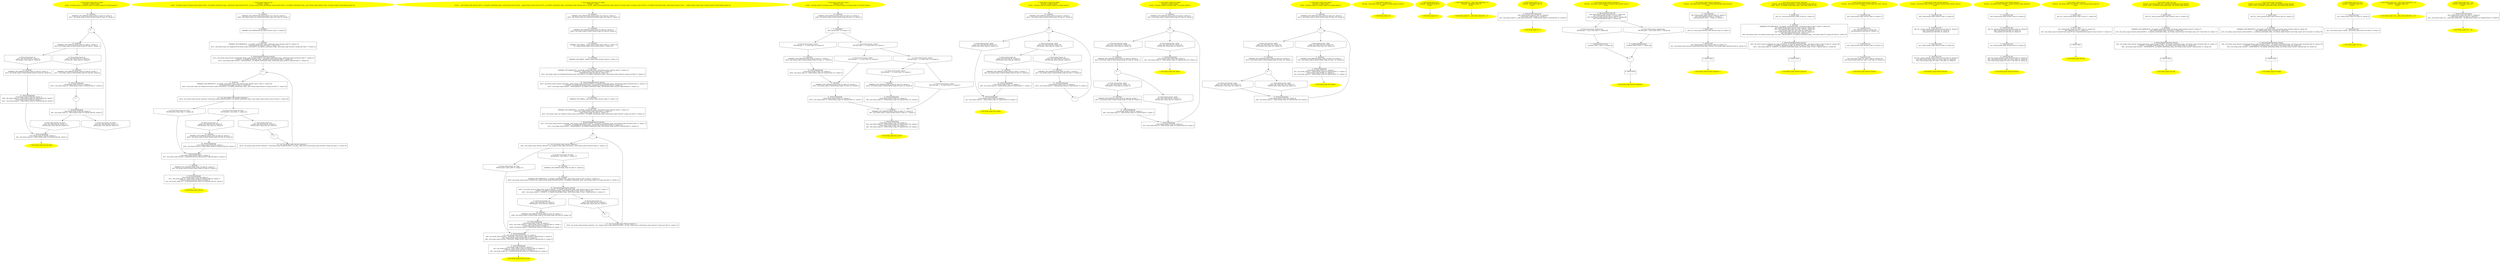 /* @generated */
digraph cfg {
"test_do_while#break_scope#1068194121698893969.72aceeae2a95e32b3efdbdc08d127420_1" [label="1: Start break_scope::test_do_while\nFormals:  a:_Bool b:_Bool\nLocals:  x3:break_scope::X x4:break_scope::X x2:break_scope::X x1:break_scope::X \n  " color=yellow style=filled]
	

	 "test_do_while#break_scope#1068194121698893969.72aceeae2a95e32b3efdbdc08d127420_1" -> "test_do_while#break_scope#1068194121698893969.72aceeae2a95e32b3efdbdc08d127420_16" ;
"test_do_while#break_scope#1068194121698893969.72aceeae2a95e32b3efdbdc08d127420_2" [label="2: Exit break_scope::test_do_while \n  " color=yellow style=filled]
	

"test_do_while#break_scope#1068194121698893969.72aceeae2a95e32b3efdbdc08d127420_3" [label="3:  Destruction(Scope) \n   _=*&x1:break_scope::X [line 89, column 1]\n  n$1=_fun_break_scope::X::~X(&x1:break_scope::X*) injected [line 89, column 1]\n " shape="box"]
	

	 "test_do_while#break_scope#1068194121698893969.72aceeae2a95e32b3efdbdc08d127420_3" -> "test_do_while#break_scope#1068194121698893969.72aceeae2a95e32b3efdbdc08d127420_2" ;
"test_do_while#break_scope#1068194121698893969.72aceeae2a95e32b3efdbdc08d127420_4" [label="4: + \n  " ]
	

	 "test_do_while#break_scope#1068194121698893969.72aceeae2a95e32b3efdbdc08d127420_4" -> "test_do_while#break_scope#1068194121698893969.72aceeae2a95e32b3efdbdc08d127420_15" ;
"test_do_while#break_scope#1068194121698893969.72aceeae2a95e32b3efdbdc08d127420_5" [label="5: Prune (true branch, do while) \n   n$3=*&a:_Bool [line 88, column 12]\n  PRUNE(n$3, true); [line 88, column 12]\n " shape="invhouse"]
	

	 "test_do_while#break_scope#1068194121698893969.72aceeae2a95e32b3efdbdc08d127420_5" -> "test_do_while#break_scope#1068194121698893969.72aceeae2a95e32b3efdbdc08d127420_4" ;
"test_do_while#break_scope#1068194121698893969.72aceeae2a95e32b3efdbdc08d127420_6" [label="6: Prune (false branch, do while) \n   n$3=*&a:_Bool [line 88, column 12]\n  PRUNE(!n$3, false); [line 88, column 12]\n " shape="invhouse"]
	

	 "test_do_while#break_scope#1068194121698893969.72aceeae2a95e32b3efdbdc08d127420_6" -> "test_do_while#break_scope#1068194121698893969.72aceeae2a95e32b3efdbdc08d127420_3" ;
"test_do_while#break_scope#1068194121698893969.72aceeae2a95e32b3efdbdc08d127420_7" [label="7:  Destruction(Scope) \n   _=*&x2:break_scope::X [line 88, column 3]\n  n$5=_fun_break_scope::X::~X(&x2:break_scope::X*) injected [line 88, column 3]\n " shape="box"]
	

	 "test_do_while#break_scope#1068194121698893969.72aceeae2a95e32b3efdbdc08d127420_7" -> "test_do_while#break_scope#1068194121698893969.72aceeae2a95e32b3efdbdc08d127420_5" ;
	 "test_do_while#break_scope#1068194121698893969.72aceeae2a95e32b3efdbdc08d127420_7" -> "test_do_while#break_scope#1068194121698893969.72aceeae2a95e32b3efdbdc08d127420_6" ;
"test_do_while#break_scope#1068194121698893969.72aceeae2a95e32b3efdbdc08d127420_8" [label="8: + \n  " ]
	

	 "test_do_while#break_scope#1068194121698893969.72aceeae2a95e32b3efdbdc08d127420_8" -> "test_do_while#break_scope#1068194121698893969.72aceeae2a95e32b3efdbdc08d127420_7" ;
"test_do_while#break_scope#1068194121698893969.72aceeae2a95e32b3efdbdc08d127420_9" [label="9: Prune (true branch, if) \n   n$7=*&b:_Bool [line 82, column 9]\n  PRUNE(n$7, true); [line 82, column 9]\n " shape="invhouse"]
	

	 "test_do_while#break_scope#1068194121698893969.72aceeae2a95e32b3efdbdc08d127420_9" -> "test_do_while#break_scope#1068194121698893969.72aceeae2a95e32b3efdbdc08d127420_12" ;
"test_do_while#break_scope#1068194121698893969.72aceeae2a95e32b3efdbdc08d127420_10" [label="10: Prune (false branch, if) \n   n$7=*&b:_Bool [line 82, column 9]\n  PRUNE(!n$7, false); [line 82, column 9]\n " shape="invhouse"]
	

	 "test_do_while#break_scope#1068194121698893969.72aceeae2a95e32b3efdbdc08d127420_10" -> "test_do_while#break_scope#1068194121698893969.72aceeae2a95e32b3efdbdc08d127420_14" ;
"test_do_while#break_scope#1068194121698893969.72aceeae2a95e32b3efdbdc08d127420_11" [label="11:  Destruction(break) \n   _=*&x3:break_scope::X [line 84, column 7]\n  n$9=_fun_break_scope::X::~X(&x3:break_scope::X*) injected [line 84, column 7]\n  _=*&x2:break_scope::X [line 84, column 7]\n  n$11=_fun_break_scope::X::~X(&x2:break_scope::X*) injected [line 84, column 7]\n " shape="box"]
	

	 "test_do_while#break_scope#1068194121698893969.72aceeae2a95e32b3efdbdc08d127420_11" -> "test_do_while#break_scope#1068194121698893969.72aceeae2a95e32b3efdbdc08d127420_3" ;
"test_do_while#break_scope#1068194121698893969.72aceeae2a95e32b3efdbdc08d127420_12" [label="12:  DeclStmt \n   VARIABLE_DECLARED(x3:break_scope::X); [line 83, column 7]\n  n$13=_fun_break_scope::X::X(&x3:break_scope::X*) [line 83, column 9]\n " shape="box"]
	

	 "test_do_while#break_scope#1068194121698893969.72aceeae2a95e32b3efdbdc08d127420_12" -> "test_do_while#break_scope#1068194121698893969.72aceeae2a95e32b3efdbdc08d127420_11" ;
"test_do_while#break_scope#1068194121698893969.72aceeae2a95e32b3efdbdc08d127420_13" [label="13:  Destruction(Scope) \n   _=*&x4:break_scope::X [line 87, column 5]\n  n$15=_fun_break_scope::X::~X(&x4:break_scope::X*) injected [line 87, column 5]\n " shape="box"]
	

	 "test_do_while#break_scope#1068194121698893969.72aceeae2a95e32b3efdbdc08d127420_13" -> "test_do_while#break_scope#1068194121698893969.72aceeae2a95e32b3efdbdc08d127420_8" ;
"test_do_while#break_scope#1068194121698893969.72aceeae2a95e32b3efdbdc08d127420_14" [label="14:  DeclStmt \n   VARIABLE_DECLARED(x4:break_scope::X); [line 86, column 7]\n  n$17=_fun_break_scope::X::X(&x4:break_scope::X*) [line 86, column 9]\n " shape="box"]
	

	 "test_do_while#break_scope#1068194121698893969.72aceeae2a95e32b3efdbdc08d127420_14" -> "test_do_while#break_scope#1068194121698893969.72aceeae2a95e32b3efdbdc08d127420_13" ;
"test_do_while#break_scope#1068194121698893969.72aceeae2a95e32b3efdbdc08d127420_15" [label="15:  DeclStmt \n   VARIABLE_DECLARED(x2:break_scope::X); [line 81, column 5]\n  n$19=_fun_break_scope::X::X(&x2:break_scope::X*) [line 81, column 7]\n " shape="box"]
	

	 "test_do_while#break_scope#1068194121698893969.72aceeae2a95e32b3efdbdc08d127420_15" -> "test_do_while#break_scope#1068194121698893969.72aceeae2a95e32b3efdbdc08d127420_9" ;
	 "test_do_while#break_scope#1068194121698893969.72aceeae2a95e32b3efdbdc08d127420_15" -> "test_do_while#break_scope#1068194121698893969.72aceeae2a95e32b3efdbdc08d127420_10" ;
"test_do_while#break_scope#1068194121698893969.72aceeae2a95e32b3efdbdc08d127420_16" [label="16:  DeclStmt \n   VARIABLE_DECLARED(x1:break_scope::X); [line 79, column 3]\n  n$21=_fun_break_scope::X::X(&x1:break_scope::X*) [line 79, column 5]\n " shape="box"]
	

	 "test_do_while#break_scope#1068194121698893969.72aceeae2a95e32b3efdbdc08d127420_16" -> "test_do_while#break_scope#1068194121698893969.72aceeae2a95e32b3efdbdc08d127420_4" ;
"test_for#break_scope#12580813866832058675.4c62e98ea10322d216af5dcd2cfbde37_1" [label="1: Start break_scope::test_for\nFormals:  b:_Bool\nLocals:  x2:break_scope::X it:break_scope::iterator 0$?%__sil_tmpSIL_materialize_temp__n$9:break_scope::iterator 0$?%__sil_tmp__temp_return_n$18:break_scope::iterator 0$?%__sil_tmpSIL_materialize_temp__n$21:break_scope::iterator const  x1:break_scope::X vector:break_scope::vec \n  " color=yellow style=filled]
	

	 "test_for#break_scope#12580813866832058675.4c62e98ea10322d216af5dcd2cfbde37_1" -> "test_for#break_scope#12580813866832058675.4c62e98ea10322d216af5dcd2cfbde37_20" ;
"test_for#break_scope#12580813866832058675.4c62e98ea10322d216af5dcd2cfbde37_2" [label="2: Exit break_scope::test_for \n  " color=yellow style=filled]
	

"test_for#break_scope#12580813866832058675.4c62e98ea10322d216af5dcd2cfbde37_3" [label="3:  Destruction(Scope) \n   _=*&x2:break_scope::X [line 64, column 1]\n  n$1=_fun_break_scope::X::~X(&x2:break_scope::X*) injected [line 64, column 1]\n  _=*&vector:break_scope::vec [line 64, column 1]\n  n$3=_fun_break_scope::vec::~vec(&vector:break_scope::vec*) injected [line 64, column 1]\n " shape="box"]
	

	 "test_for#break_scope#12580813866832058675.4c62e98ea10322d216af5dcd2cfbde37_3" -> "test_for#break_scope#12580813866832058675.4c62e98ea10322d216af5dcd2cfbde37_2" ;
"test_for#break_scope#12580813866832058675.4c62e98ea10322d216af5dcd2cfbde37_4" [label="4:  DeclStmt \n   VARIABLE_DECLARED(x2:break_scope::X); [line 63, column 3]\n  n$5=_fun_break_scope::X::X(&x2:break_scope::X*) [line 63, column 5]\n " shape="box"]
	

	 "test_for#break_scope#12580813866832058675.4c62e98ea10322d216af5dcd2cfbde37_4" -> "test_for#break_scope#12580813866832058675.4c62e98ea10322d216af5dcd2cfbde37_3" ;
"test_for#break_scope#12580813866832058675.4c62e98ea10322d216af5dcd2cfbde37_5" [label="5:  Destruction(Scope) \n   _=*&it:break_scope::iterator [line 62, column 3]\n  n$7=_fun_break_scope::iterator::~iterator(&it:break_scope::iterator*) injected [line 62, column 3]\n " shape="box"]
	

	 "test_for#break_scope#12580813866832058675.4c62e98ea10322d216af5dcd2cfbde37_5" -> "test_for#break_scope#12580813866832058675.4c62e98ea10322d216af5dcd2cfbde37_4" ;
"test_for#break_scope#12580813866832058675.4c62e98ea10322d216af5dcd2cfbde37_6" [label="6: + \n  " ]
	

	 "test_for#break_scope#12580813866832058675.4c62e98ea10322d216af5dcd2cfbde37_6" -> "test_for#break_scope#12580813866832058675.4c62e98ea10322d216af5dcd2cfbde37_11" ;
"test_for#break_scope#12580813866832058675.4c62e98ea10322d216af5dcd2cfbde37_7" [label="7:  DeclStmt \n   VARIABLE_DECLARED(0$?%__sil_tmpSIL_materialize_temp__n$9:break_scope::iterator); [line 57, column 22]\n  _=*&vector:break_scope::vec [line 57, column 22]\n  n$12=_fun_break_scope::vec::begin(&vector:break_scope::vec&,&0$?%__sil_tmpSIL_materialize_temp__n$9:break_scope::iterator*) assign_last [line 57, column 22]\n " shape="box"]
	

	 "test_for#break_scope#12580813866832058675.4c62e98ea10322d216af5dcd2cfbde37_7" -> "test_for#break_scope#12580813866832058675.4c62e98ea10322d216af5dcd2cfbde37_8" ;
"test_for#break_scope#12580813866832058675.4c62e98ea10322d216af5dcd2cfbde37_8" [label="8:  Destruction(temporaries cleanup) \n   n$13=_fun_break_scope::iterator::iterator(&it:break_scope::iterator*,&0$?%__sil_tmpSIL_materialize_temp__n$9:break_scope::iterator&) [line 57, column 22]\n  _=*&0$?%__sil_tmpSIL_materialize_temp__n$9:break_scope::iterator [line 57, column 35]\n  n$15=_fun_break_scope::iterator::~iterator(&0$?%__sil_tmpSIL_materialize_temp__n$9:break_scope::iterator*) injected [line 57, column 35]\n " shape="box"]
	

	 "test_for#break_scope#12580813866832058675.4c62e98ea10322d216af5dcd2cfbde37_8" -> "test_for#break_scope#12580813866832058675.4c62e98ea10322d216af5dcd2cfbde37_6" ;
"test_for#break_scope#12580813866832058675.4c62e98ea10322d216af5dcd2cfbde37_9" [label="9:  DeclStmt \n   VARIABLE_DECLARED(it:break_scope::iterator); [line 57, column 8]\n " shape="box"]
	

	 "test_for#break_scope#12580813866832058675.4c62e98ea10322d216af5dcd2cfbde37_9" -> "test_for#break_scope#12580813866832058675.4c62e98ea10322d216af5dcd2cfbde37_7" ;
"test_for#break_scope#12580813866832058675.4c62e98ea10322d216af5dcd2cfbde37_10" [label="10:  Call _fun_break_scope::iterator::operator++ \n   n$19=_fun_break_scope::iterator::operator++(&it:break_scope::iterator&,&0$?%__sil_tmp__temp_return_n$18:break_scope::iterator*) assign_last [line 57, column 58]\n " shape="box"]
	

	 "test_for#break_scope#12580813866832058675.4c62e98ea10322d216af5dcd2cfbde37_10" -> "test_for#break_scope#12580813866832058675.4c62e98ea10322d216af5dcd2cfbde37_6" ;
"test_for#break_scope#12580813866832058675.4c62e98ea10322d216af5dcd2cfbde37_11" [label="11:  DeclStmt \n   VARIABLE_DECLARED(0$?%__sil_tmpSIL_materialize_temp__n$21:break_scope::iterator const ); [line 57, column 44]\n  _=*&vector:break_scope::vec [line 57, column 44]\n  n$24=_fun_break_scope::vec::end(&vector:break_scope::vec&,&0$?%__sil_tmpSIL_materialize_temp__n$21:break_scope::iterator*) assign_last [line 57, column 44]\n " shape="box"]
	

	 "test_for#break_scope#12580813866832058675.4c62e98ea10322d216af5dcd2cfbde37_11" -> "test_for#break_scope#12580813866832058675.4c62e98ea10322d216af5dcd2cfbde37_12" ;
"test_for#break_scope#12580813866832058675.4c62e98ea10322d216af5dcd2cfbde37_12" [label="12:  Call _fun_break_scope::iterator::operator!= \n   n$25=_fun_break_scope::iterator::operator!=(&it:break_scope::iterator&,&0$?%__sil_tmpSIL_materialize_temp__n$21:break_scope::iterator const &) [line 57, column 38]\n " shape="box"]
	

	 "test_for#break_scope#12580813866832058675.4c62e98ea10322d216af5dcd2cfbde37_12" -> "test_for#break_scope#12580813866832058675.4c62e98ea10322d216af5dcd2cfbde37_13" ;
	 "test_for#break_scope#12580813866832058675.4c62e98ea10322d216af5dcd2cfbde37_12" -> "test_for#break_scope#12580813866832058675.4c62e98ea10322d216af5dcd2cfbde37_14" ;
"test_for#break_scope#12580813866832058675.4c62e98ea10322d216af5dcd2cfbde37_13" [label="13: Prune (true branch, for loop) \n   PRUNE(n$25, true); [line 57, column 38]\n " shape="invhouse"]
	

	 "test_for#break_scope#12580813866832058675.4c62e98ea10322d216af5dcd2cfbde37_13" -> "test_for#break_scope#12580813866832058675.4c62e98ea10322d216af5dcd2cfbde37_16" ;
	 "test_for#break_scope#12580813866832058675.4c62e98ea10322d216af5dcd2cfbde37_13" -> "test_for#break_scope#12580813866832058675.4c62e98ea10322d216af5dcd2cfbde37_17" ;
"test_for#break_scope#12580813866832058675.4c62e98ea10322d216af5dcd2cfbde37_14" [label="14: Prune (false branch, for loop) \n   PRUNE(!n$25, false); [line 57, column 38]\n " shape="invhouse"]
	

	 "test_for#break_scope#12580813866832058675.4c62e98ea10322d216af5dcd2cfbde37_14" -> "test_for#break_scope#12580813866832058675.4c62e98ea10322d216af5dcd2cfbde37_5" ;
"test_for#break_scope#12580813866832058675.4c62e98ea10322d216af5dcd2cfbde37_15" [label="15: + \n  " ]
	

	 "test_for#break_scope#12580813866832058675.4c62e98ea10322d216af5dcd2cfbde37_15" -> "test_for#break_scope#12580813866832058675.4c62e98ea10322d216af5dcd2cfbde37_10" ;
"test_for#break_scope#12580813866832058675.4c62e98ea10322d216af5dcd2cfbde37_16" [label="16: Prune (true branch, if) \n   n$26=*&b:_Bool [line 58, column 9]\n  PRUNE(n$26, true); [line 58, column 9]\n " shape="invhouse"]
	

	 "test_for#break_scope#12580813866832058675.4c62e98ea10322d216af5dcd2cfbde37_16" -> "test_for#break_scope#12580813866832058675.4c62e98ea10322d216af5dcd2cfbde37_19" ;
"test_for#break_scope#12580813866832058675.4c62e98ea10322d216af5dcd2cfbde37_17" [label="17: Prune (false branch, if) \n   n$26=*&b:_Bool [line 58, column 9]\n  PRUNE(!n$26, false); [line 58, column 9]\n " shape="invhouse"]
	

	 "test_for#break_scope#12580813866832058675.4c62e98ea10322d216af5dcd2cfbde37_17" -> "test_for#break_scope#12580813866832058675.4c62e98ea10322d216af5dcd2cfbde37_15" ;
"test_for#break_scope#12580813866832058675.4c62e98ea10322d216af5dcd2cfbde37_18" [label="18:  Destruction(break) \n   _=*&x1:break_scope::X [line 60, column 7]\n  n$28=_fun_break_scope::X::~X(&x1:break_scope::X*) injected [line 60, column 7]\n " shape="box"]
	

	 "test_for#break_scope#12580813866832058675.4c62e98ea10322d216af5dcd2cfbde37_18" -> "test_for#break_scope#12580813866832058675.4c62e98ea10322d216af5dcd2cfbde37_5" ;
"test_for#break_scope#12580813866832058675.4c62e98ea10322d216af5dcd2cfbde37_19" [label="19:  DeclStmt \n   VARIABLE_DECLARED(x1:break_scope::X); [line 59, column 7]\n  n$30=_fun_break_scope::X::X(&x1:break_scope::X*) [line 59, column 9]\n " shape="box"]
	

	 "test_for#break_scope#12580813866832058675.4c62e98ea10322d216af5dcd2cfbde37_19" -> "test_for#break_scope#12580813866832058675.4c62e98ea10322d216af5dcd2cfbde37_18" ;
"test_for#break_scope#12580813866832058675.4c62e98ea10322d216af5dcd2cfbde37_20" [label="20:  DeclStmt \n   VARIABLE_DECLARED(vector:break_scope::vec); [line 56, column 3]\n  n$34=_fun_break_scope::vec::vec(&vector:break_scope::vec*) [line 56, column 7]\n " shape="box"]
	

	 "test_for#break_scope#12580813866832058675.4c62e98ea10322d216af5dcd2cfbde37_20" -> "test_for#break_scope#12580813866832058675.4c62e98ea10322d216af5dcd2cfbde37_9" ;
"test_for_range#break_scope#2115859683356214080.ad34c277f8d086eb0a22c75fc80fb235_1" [label="1: Start break_scope::test_for_range\nFormals:  b:_Bool\nLocals:  __end1:break_scope::iterator 0$?%__sil_tmpSIL_materialize_temp__n$10:break_scope::iterator __begin1:break_scope::iterator 0$?%__sil_tmpSIL_materialize_temp__n$18:break_scope::iterator 0$?%__sil_tmp__temp_return_n$28:break_scope::iterator x2:break_scope::X x:break_scope::X 0$?%__sil_tmpSIL_materialize_temp__n$41:break_scope::X const  __range1:break_scope::vec& x1:break_scope::X vector:break_scope::vec \n  " color=yellow style=filled]
	

	 "test_for_range#break_scope#2115859683356214080.ad34c277f8d086eb0a22c75fc80fb235_1" -> "test_for_range#break_scope#2115859683356214080.ad34c277f8d086eb0a22c75fc80fb235_26" ;
"test_for_range#break_scope#2115859683356214080.ad34c277f8d086eb0a22c75fc80fb235_2" [label="2: Exit break_scope::test_for_range \n  " color=yellow style=filled]
	

"test_for_range#break_scope#2115859683356214080.ad34c277f8d086eb0a22c75fc80fb235_3" [label="3:  Destruction(Scope) \n   _=*&x1:break_scope::X [line 53, column 1]\n  n$1=_fun_break_scope::X::~X(&x1:break_scope::X*) injected [line 53, column 1]\n  _=*&vector:break_scope::vec [line 53, column 1]\n  n$3=_fun_break_scope::vec::~vec(&vector:break_scope::vec*) injected [line 53, column 1]\n " shape="box"]
	

	 "test_for_range#break_scope#2115859683356214080.ad34c277f8d086eb0a22c75fc80fb235_3" -> "test_for_range#break_scope#2115859683356214080.ad34c277f8d086eb0a22c75fc80fb235_2" ;
"test_for_range#break_scope#2115859683356214080.ad34c277f8d086eb0a22c75fc80fb235_4" [label="4:  Destruction(Scope) \n   _=*&__end1:break_scope::iterator [line 52, column 3]\n  n$6=_fun_break_scope::iterator::~iterator(&__end1:break_scope::iterator*) injected [line 52, column 3]\n  _=*&__begin1:break_scope::iterator [line 52, column 3]\n  n$8=_fun_break_scope::iterator::~iterator(&__begin1:break_scope::iterator*) injected [line 52, column 3]\n " shape="box"]
	

	 "test_for_range#break_scope#2115859683356214080.ad34c277f8d086eb0a22c75fc80fb235_4" -> "test_for_range#break_scope#2115859683356214080.ad34c277f8d086eb0a22c75fc80fb235_3" ;
"test_for_range#break_scope#2115859683356214080.ad34c277f8d086eb0a22c75fc80fb235_5" [label="5: + \n  " ]
	

	 "test_for_range#break_scope#2115859683356214080.ad34c277f8d086eb0a22c75fc80fb235_5" -> "test_for_range#break_scope#2115859683356214080.ad34c277f8d086eb0a22c75fc80fb235_13" ;
"test_for_range#break_scope#2115859683356214080.ad34c277f8d086eb0a22c75fc80fb235_6" [label="6:  DeclStmt \n   VARIABLE_DECLARED(0$?%__sil_tmpSIL_materialize_temp__n$10:break_scope::iterator); [line 47, column 12]\n  n$11=*&__range1:break_scope::vec& [line 47, column 12]\n  _=*n$11:break_scope::vec [line 47, column 12]\n  n$14=_fun_break_scope::vec::end(n$11:break_scope::vec&,&0$?%__sil_tmpSIL_materialize_temp__n$10:break_scope::iterator*) assign_last [line 47, column 12]\n " shape="box"]
	

	 "test_for_range#break_scope#2115859683356214080.ad34c277f8d086eb0a22c75fc80fb235_6" -> "test_for_range#break_scope#2115859683356214080.ad34c277f8d086eb0a22c75fc80fb235_7" ;
"test_for_range#break_scope#2115859683356214080.ad34c277f8d086eb0a22c75fc80fb235_7" [label="7:  Destruction(temporaries cleanup) \n   n$15=_fun_break_scope::iterator::iterator(&__end1:break_scope::iterator*,&0$?%__sil_tmpSIL_materialize_temp__n$10:break_scope::iterator&) [line 47, column 12]\n  _=*&0$?%__sil_tmpSIL_materialize_temp__n$10:break_scope::iterator [line 47, column 12]\n  n$17=_fun_break_scope::iterator::~iterator(&0$?%__sil_tmpSIL_materialize_temp__n$10:break_scope::iterator*) injected [line 47, column 12]\n " shape="box"]
	

	 "test_for_range#break_scope#2115859683356214080.ad34c277f8d086eb0a22c75fc80fb235_7" -> "test_for_range#break_scope#2115859683356214080.ad34c277f8d086eb0a22c75fc80fb235_5" ;
"test_for_range#break_scope#2115859683356214080.ad34c277f8d086eb0a22c75fc80fb235_8" [label="8:  DeclStmt \n   VARIABLE_DECLARED(__end1:break_scope::iterator); [line 47, column 12]\n " shape="box"]
	

	 "test_for_range#break_scope#2115859683356214080.ad34c277f8d086eb0a22c75fc80fb235_8" -> "test_for_range#break_scope#2115859683356214080.ad34c277f8d086eb0a22c75fc80fb235_6" ;
"test_for_range#break_scope#2115859683356214080.ad34c277f8d086eb0a22c75fc80fb235_9" [label="9:  DeclStmt \n   VARIABLE_DECLARED(0$?%__sil_tmpSIL_materialize_temp__n$18:break_scope::iterator); [line 47, column 12]\n  n$19=*&__range1:break_scope::vec& [line 47, column 12]\n  _=*n$19:break_scope::vec [line 47, column 12]\n  n$22=_fun_break_scope::vec::begin(n$19:break_scope::vec&,&0$?%__sil_tmpSIL_materialize_temp__n$18:break_scope::iterator*) assign_last [line 47, column 12]\n " shape="box"]
	

	 "test_for_range#break_scope#2115859683356214080.ad34c277f8d086eb0a22c75fc80fb235_9" -> "test_for_range#break_scope#2115859683356214080.ad34c277f8d086eb0a22c75fc80fb235_10" ;
"test_for_range#break_scope#2115859683356214080.ad34c277f8d086eb0a22c75fc80fb235_10" [label="10:  Destruction(temporaries cleanup) \n   n$23=_fun_break_scope::iterator::iterator(&__begin1:break_scope::iterator*,&0$?%__sil_tmpSIL_materialize_temp__n$18:break_scope::iterator&) [line 47, column 12]\n  _=*&0$?%__sil_tmpSIL_materialize_temp__n$18:break_scope::iterator [line 47, column 12]\n  n$25=_fun_break_scope::iterator::~iterator(&0$?%__sil_tmpSIL_materialize_temp__n$18:break_scope::iterator*) injected [line 47, column 12]\n " shape="box"]
	

	 "test_for_range#break_scope#2115859683356214080.ad34c277f8d086eb0a22c75fc80fb235_10" -> "test_for_range#break_scope#2115859683356214080.ad34c277f8d086eb0a22c75fc80fb235_8" ;
"test_for_range#break_scope#2115859683356214080.ad34c277f8d086eb0a22c75fc80fb235_11" [label="11:  DeclStmt \n   VARIABLE_DECLARED(__begin1:break_scope::iterator); [line 47, column 12]\n " shape="box"]
	

	 "test_for_range#break_scope#2115859683356214080.ad34c277f8d086eb0a22c75fc80fb235_11" -> "test_for_range#break_scope#2115859683356214080.ad34c277f8d086eb0a22c75fc80fb235_9" ;
"test_for_range#break_scope#2115859683356214080.ad34c277f8d086eb0a22c75fc80fb235_12" [label="12:  Call _fun_break_scope::iterator::operator++ \n   n$29=_fun_break_scope::iterator::operator++(&__begin1:break_scope::iterator&,&0$?%__sil_tmp__temp_return_n$28:break_scope::iterator*) assign_last [line 47, column 12]\n " shape="box"]
	

	 "test_for_range#break_scope#2115859683356214080.ad34c277f8d086eb0a22c75fc80fb235_12" -> "test_for_range#break_scope#2115859683356214080.ad34c277f8d086eb0a22c75fc80fb235_5" ;
"test_for_range#break_scope#2115859683356214080.ad34c277f8d086eb0a22c75fc80fb235_13" [label="13:  Call _fun_break_scope::iterator::operator!= \n   n$31=_fun_break_scope::iterator::operator!=(&__begin1:break_scope::iterator&,&__end1:break_scope::iterator&) [line 47, column 12]\n " shape="box"]
	

	 "test_for_range#break_scope#2115859683356214080.ad34c277f8d086eb0a22c75fc80fb235_13" -> "test_for_range#break_scope#2115859683356214080.ad34c277f8d086eb0a22c75fc80fb235_14" ;
	 "test_for_range#break_scope#2115859683356214080.ad34c277f8d086eb0a22c75fc80fb235_13" -> "test_for_range#break_scope#2115859683356214080.ad34c277f8d086eb0a22c75fc80fb235_15" ;
"test_for_range#break_scope#2115859683356214080.ad34c277f8d086eb0a22c75fc80fb235_14" [label="14: Prune (true branch, for loop) \n   PRUNE(n$31, true); [line 47, column 12]\n " shape="invhouse"]
	

	 "test_for_range#break_scope#2115859683356214080.ad34c277f8d086eb0a22c75fc80fb235_14" -> "test_for_range#break_scope#2115859683356214080.ad34c277f8d086eb0a22c75fc80fb235_23" ;
"test_for_range#break_scope#2115859683356214080.ad34c277f8d086eb0a22c75fc80fb235_15" [label="15: Prune (false branch, for loop) \n   PRUNE(!n$31, false); [line 47, column 12]\n " shape="invhouse"]
	

	 "test_for_range#break_scope#2115859683356214080.ad34c277f8d086eb0a22c75fc80fb235_15" -> "test_for_range#break_scope#2115859683356214080.ad34c277f8d086eb0a22c75fc80fb235_4" ;
"test_for_range#break_scope#2115859683356214080.ad34c277f8d086eb0a22c75fc80fb235_16" [label="16: + \n  " ]
	

	 "test_for_range#break_scope#2115859683356214080.ad34c277f8d086eb0a22c75fc80fb235_16" -> "test_for_range#break_scope#2115859683356214080.ad34c277f8d086eb0a22c75fc80fb235_12" ;
"test_for_range#break_scope#2115859683356214080.ad34c277f8d086eb0a22c75fc80fb235_17" [label="17: Prune (true branch, if) \n   n$32=*&b:_Bool [line 48, column 9]\n  PRUNE(n$32, true); [line 48, column 9]\n " shape="invhouse"]
	

	 "test_for_range#break_scope#2115859683356214080.ad34c277f8d086eb0a22c75fc80fb235_17" -> "test_for_range#break_scope#2115859683356214080.ad34c277f8d086eb0a22c75fc80fb235_20" ;
"test_for_range#break_scope#2115859683356214080.ad34c277f8d086eb0a22c75fc80fb235_18" [label="18: Prune (false branch, if) \n   n$32=*&b:_Bool [line 48, column 9]\n  PRUNE(!n$32, false); [line 48, column 9]\n " shape="invhouse"]
	

	 "test_for_range#break_scope#2115859683356214080.ad34c277f8d086eb0a22c75fc80fb235_18" -> "test_for_range#break_scope#2115859683356214080.ad34c277f8d086eb0a22c75fc80fb235_16" ;
"test_for_range#break_scope#2115859683356214080.ad34c277f8d086eb0a22c75fc80fb235_19" [label="19:  Destruction(break) \n   _=*&x2:break_scope::X [line 50, column 7]\n  n$34=_fun_break_scope::X::~X(&x2:break_scope::X*) injected [line 50, column 7]\n  _=*&x:break_scope::X [line 50, column 7]\n  n$36=_fun_break_scope::X::~X(&x:break_scope::X*) injected [line 50, column 7]\n " shape="box"]
	

	 "test_for_range#break_scope#2115859683356214080.ad34c277f8d086eb0a22c75fc80fb235_19" -> "test_for_range#break_scope#2115859683356214080.ad34c277f8d086eb0a22c75fc80fb235_4" ;
"test_for_range#break_scope#2115859683356214080.ad34c277f8d086eb0a22c75fc80fb235_20" [label="20:  DeclStmt \n   VARIABLE_DECLARED(x2:break_scope::X); [line 49, column 7]\n  n$38=_fun_break_scope::X::X(&x2:break_scope::X*,&x:break_scope::X&) [line 49, column 14]\n " shape="box"]
	

	 "test_for_range#break_scope#2115859683356214080.ad34c277f8d086eb0a22c75fc80fb235_20" -> "test_for_range#break_scope#2115859683356214080.ad34c277f8d086eb0a22c75fc80fb235_19" ;
"test_for_range#break_scope#2115859683356214080.ad34c277f8d086eb0a22c75fc80fb235_21" [label="21:  DeclStmt \n   VARIABLE_DECLARED(0$?%__sil_tmpSIL_materialize_temp__n$41:break_scope::X const ); [line 47, column 12]\n  n$44=_fun_break_scope::iterator::operator*(&__begin1:break_scope::iterator&,&0$?%__sil_tmpSIL_materialize_temp__n$41:break_scope::X*) assign_last [line 47, column 12]\n " shape="box"]
	

	 "test_for_range#break_scope#2115859683356214080.ad34c277f8d086eb0a22c75fc80fb235_21" -> "test_for_range#break_scope#2115859683356214080.ad34c277f8d086eb0a22c75fc80fb235_22" ;
"test_for_range#break_scope#2115859683356214080.ad34c277f8d086eb0a22c75fc80fb235_22" [label="22:  Destruction(temporaries cleanup) \n   n$45=_fun_break_scope::X::X(&x:break_scope::X*,&0$?%__sil_tmpSIL_materialize_temp__n$41:break_scope::X const &) [line 47, column 12]\n  _=*&0$?%__sil_tmpSIL_materialize_temp__n$41:break_scope::X const  [line 47, column 12]\n  n$47=_fun_break_scope::X::~X(&0$?%__sil_tmpSIL_materialize_temp__n$41:break_scope::X const *) injected [line 47, column 12]\n " shape="box"]
	

	 "test_for_range#break_scope#2115859683356214080.ad34c277f8d086eb0a22c75fc80fb235_22" -> "test_for_range#break_scope#2115859683356214080.ad34c277f8d086eb0a22c75fc80fb235_17" ;
	 "test_for_range#break_scope#2115859683356214080.ad34c277f8d086eb0a22c75fc80fb235_22" -> "test_for_range#break_scope#2115859683356214080.ad34c277f8d086eb0a22c75fc80fb235_18" ;
"test_for_range#break_scope#2115859683356214080.ad34c277f8d086eb0a22c75fc80fb235_23" [label="23:  DeclStmt \n   VARIABLE_DECLARED(x:break_scope::X); [line 47, column 8]\n " shape="box"]
	

	 "test_for_range#break_scope#2115859683356214080.ad34c277f8d086eb0a22c75fc80fb235_23" -> "test_for_range#break_scope#2115859683356214080.ad34c277f8d086eb0a22c75fc80fb235_21" ;
"test_for_range#break_scope#2115859683356214080.ad34c277f8d086eb0a22c75fc80fb235_24" [label="24:  DeclStmt \n   VARIABLE_DECLARED(__range1:break_scope::vec&); [line 47, column 14]\n  *&__range1:break_scope::vec&=&vector [line 47, column 14]\n " shape="box"]
	

	 "test_for_range#break_scope#2115859683356214080.ad34c277f8d086eb0a22c75fc80fb235_24" -> "test_for_range#break_scope#2115859683356214080.ad34c277f8d086eb0a22c75fc80fb235_11" ;
"test_for_range#break_scope#2115859683356214080.ad34c277f8d086eb0a22c75fc80fb235_25" [label="25:  DeclStmt \n   VARIABLE_DECLARED(x1:break_scope::X); [line 46, column 3]\n  n$49=_fun_break_scope::X::X(&x1:break_scope::X*) [line 46, column 5]\n " shape="box"]
	

	 "test_for_range#break_scope#2115859683356214080.ad34c277f8d086eb0a22c75fc80fb235_25" -> "test_for_range#break_scope#2115859683356214080.ad34c277f8d086eb0a22c75fc80fb235_24" ;
"test_for_range#break_scope#2115859683356214080.ad34c277f8d086eb0a22c75fc80fb235_26" [label="26:  DeclStmt \n   VARIABLE_DECLARED(vector:break_scope::vec); [line 45, column 3]\n  n$50=_fun_break_scope::vec::vec(&vector:break_scope::vec*) [line 45, column 7]\n " shape="box"]
	

	 "test_for_range#break_scope#2115859683356214080.ad34c277f8d086eb0a22c75fc80fb235_26" -> "test_for_range#break_scope#2115859683356214080.ad34c277f8d086eb0a22c75fc80fb235_25" ;
"test_switch#break_scope#5012999682930893305.43ca855443a5fa68fa701447a90f7a1f_1" [label="1: Start break_scope::test_switch\nFormals:  n:int\nLocals:  x5:break_scope::X x4:break_scope::X x3:break_scope::X x2:break_scope::X x1:break_scope::X \n  " color=yellow style=filled]
	

	 "test_switch#break_scope#5012999682930893305.43ca855443a5fa68fa701447a90f7a1f_1" -> "test_switch#break_scope#5012999682930893305.43ca855443a5fa68fa701447a90f7a1f_18" ;
"test_switch#break_scope#5012999682930893305.43ca855443a5fa68fa701447a90f7a1f_2" [label="2: Exit break_scope::test_switch \n  " color=yellow style=filled]
	

"test_switch#break_scope#5012999682930893305.43ca855443a5fa68fa701447a90f7a1f_3" [label="3:  Destruction(Scope) \n   _=*&x5:break_scope::X [line 128, column 1]\n  n$1=_fun_break_scope::X::~X(&x5:break_scope::X*) injected [line 128, column 1]\n  _=*&x1:break_scope::X [line 128, column 1]\n  n$3=_fun_break_scope::X::~X(&x1:break_scope::X*) injected [line 128, column 1]\n " shape="box"]
	

	 "test_switch#break_scope#5012999682930893305.43ca855443a5fa68fa701447a90f7a1f_3" -> "test_switch#break_scope#5012999682930893305.43ca855443a5fa68fa701447a90f7a1f_2" ;
"test_switch#break_scope#5012999682930893305.43ca855443a5fa68fa701447a90f7a1f_4" [label="4:  DeclStmt \n   VARIABLE_DECLARED(x5:break_scope::X); [line 127, column 3]\n  n$5=_fun_break_scope::X::X(&x5:break_scope::X*) [line 127, column 5]\n " shape="box"]
	

	 "test_switch#break_scope#5012999682930893305.43ca855443a5fa68fa701447a90f7a1f_4" -> "test_switch#break_scope#5012999682930893305.43ca855443a5fa68fa701447a90f7a1f_3" ;
"test_switch#break_scope#5012999682930893305.43ca855443a5fa68fa701447a90f7a1f_5" [label="5:  SwitchStmt \n   n$6=*&n:int [line 115, column 11]\n " shape="box"]
	

	 "test_switch#break_scope#5012999682930893305.43ca855443a5fa68fa701447a90f7a1f_5" -> "test_switch#break_scope#5012999682930893305.43ca855443a5fa68fa701447a90f7a1f_16" ;
	 "test_switch#break_scope#5012999682930893305.43ca855443a5fa68fa701447a90f7a1f_5" -> "test_switch#break_scope#5012999682930893305.43ca855443a5fa68fa701447a90f7a1f_17" ;
"test_switch#break_scope#5012999682930893305.43ca855443a5fa68fa701447a90f7a1f_6" [label="6:  Destruction(Scope) \n   _=*&x4:break_scope::X [line 125, column 5]\n  n$8=_fun_break_scope::X::~X(&x4:break_scope::X*) injected [line 125, column 5]\n " shape="box"]
	

	 "test_switch#break_scope#5012999682930893305.43ca855443a5fa68fa701447a90f7a1f_6" -> "test_switch#break_scope#5012999682930893305.43ca855443a5fa68fa701447a90f7a1f_4" ;
"test_switch#break_scope#5012999682930893305.43ca855443a5fa68fa701447a90f7a1f_7" [label="7:  DeclStmt \n   VARIABLE_DECLARED(x4:break_scope::X); [line 124, column 7]\n  n$10=_fun_break_scope::X::X(&x4:break_scope::X*) [line 124, column 9]\n " shape="box"]
	

	 "test_switch#break_scope#5012999682930893305.43ca855443a5fa68fa701447a90f7a1f_7" -> "test_switch#break_scope#5012999682930893305.43ca855443a5fa68fa701447a90f7a1f_6" ;
"test_switch#break_scope#5012999682930893305.43ca855443a5fa68fa701447a90f7a1f_8" [label="8:  Destruction(break) \n   _=*&x3:break_scope::X [line 121, column 7]\n  n$12=_fun_break_scope::X::~X(&x3:break_scope::X*) injected [line 121, column 7]\n " shape="box"]
	

	 "test_switch#break_scope#5012999682930893305.43ca855443a5fa68fa701447a90f7a1f_8" -> "test_switch#break_scope#5012999682930893305.43ca855443a5fa68fa701447a90f7a1f_4" ;
"test_switch#break_scope#5012999682930893305.43ca855443a5fa68fa701447a90f7a1f_9" [label="9:  DeclStmt \n   VARIABLE_DECLARED(x3:break_scope::X); [line 120, column 7]\n  n$14=_fun_break_scope::X::X(&x3:break_scope::X*) [line 120, column 9]\n " shape="box"]
	

	 "test_switch#break_scope#5012999682930893305.43ca855443a5fa68fa701447a90f7a1f_9" -> "test_switch#break_scope#5012999682930893305.43ca855443a5fa68fa701447a90f7a1f_8" ;
"test_switch#break_scope#5012999682930893305.43ca855443a5fa68fa701447a90f7a1f_10" [label="10:  Destruction(Scope) \n   _=*&x2:break_scope::X [line 118, column 5]\n  n$16=_fun_break_scope::X::~X(&x2:break_scope::X*) injected [line 118, column 5]\n " shape="box"]
	

	 "test_switch#break_scope#5012999682930893305.43ca855443a5fa68fa701447a90f7a1f_10" -> "test_switch#break_scope#5012999682930893305.43ca855443a5fa68fa701447a90f7a1f_9" ;
"test_switch#break_scope#5012999682930893305.43ca855443a5fa68fa701447a90f7a1f_11" [label="11:  DeclStmt \n   VARIABLE_DECLARED(x2:break_scope::X); [line 117, column 7]\n  n$18=_fun_break_scope::X::X(&x2:break_scope::X*) [line 117, column 9]\n " shape="box"]
	

	 "test_switch#break_scope#5012999682930893305.43ca855443a5fa68fa701447a90f7a1f_11" -> "test_switch#break_scope#5012999682930893305.43ca855443a5fa68fa701447a90f7a1f_10" ;
"test_switch#break_scope#5012999682930893305.43ca855443a5fa68fa701447a90f7a1f_12" [label="12: Prune (true branch, switch) \n   PRUNE((n$6 == 3), true); [line 123, column 5]\n " shape="invhouse"]
	

	 "test_switch#break_scope#5012999682930893305.43ca855443a5fa68fa701447a90f7a1f_12" -> "test_switch#break_scope#5012999682930893305.43ca855443a5fa68fa701447a90f7a1f_7" ;
"test_switch#break_scope#5012999682930893305.43ca855443a5fa68fa701447a90f7a1f_13" [label="13: Prune (false branch, switch) \n   PRUNE(!(n$6 == 3), false); [line 123, column 5]\n " shape="invhouse"]
	

	 "test_switch#break_scope#5012999682930893305.43ca855443a5fa68fa701447a90f7a1f_13" -> "test_switch#break_scope#5012999682930893305.43ca855443a5fa68fa701447a90f7a1f_4" ;
"test_switch#break_scope#5012999682930893305.43ca855443a5fa68fa701447a90f7a1f_14" [label="14: Prune (true branch, switch) \n   PRUNE((n$6 == 2), true); [line 119, column 5]\n " shape="invhouse"]
	

	 "test_switch#break_scope#5012999682930893305.43ca855443a5fa68fa701447a90f7a1f_14" -> "test_switch#break_scope#5012999682930893305.43ca855443a5fa68fa701447a90f7a1f_9" ;
"test_switch#break_scope#5012999682930893305.43ca855443a5fa68fa701447a90f7a1f_15" [label="15: Prune (false branch, switch) \n   PRUNE(!(n$6 == 2), false); [line 119, column 5]\n " shape="invhouse"]
	

	 "test_switch#break_scope#5012999682930893305.43ca855443a5fa68fa701447a90f7a1f_15" -> "test_switch#break_scope#5012999682930893305.43ca855443a5fa68fa701447a90f7a1f_12" ;
	 "test_switch#break_scope#5012999682930893305.43ca855443a5fa68fa701447a90f7a1f_15" -> "test_switch#break_scope#5012999682930893305.43ca855443a5fa68fa701447a90f7a1f_13" ;
"test_switch#break_scope#5012999682930893305.43ca855443a5fa68fa701447a90f7a1f_16" [label="16: Prune (true branch, switch) \n   PRUNE((n$6 == 1), true); [line 116, column 5]\n " shape="invhouse"]
	

	 "test_switch#break_scope#5012999682930893305.43ca855443a5fa68fa701447a90f7a1f_16" -> "test_switch#break_scope#5012999682930893305.43ca855443a5fa68fa701447a90f7a1f_11" ;
"test_switch#break_scope#5012999682930893305.43ca855443a5fa68fa701447a90f7a1f_17" [label="17: Prune (false branch, switch) \n   PRUNE(!(n$6 == 1), false); [line 116, column 5]\n " shape="invhouse"]
	

	 "test_switch#break_scope#5012999682930893305.43ca855443a5fa68fa701447a90f7a1f_17" -> "test_switch#break_scope#5012999682930893305.43ca855443a5fa68fa701447a90f7a1f_14" ;
	 "test_switch#break_scope#5012999682930893305.43ca855443a5fa68fa701447a90f7a1f_17" -> "test_switch#break_scope#5012999682930893305.43ca855443a5fa68fa701447a90f7a1f_15" ;
"test_switch#break_scope#5012999682930893305.43ca855443a5fa68fa701447a90f7a1f_18" [label="18:  DeclStmt \n   VARIABLE_DECLARED(x1:break_scope::X); [line 114, column 3]\n  n$20=_fun_break_scope::X::X(&x1:break_scope::X*) [line 114, column 5]\n " shape="box"]
	

	 "test_switch#break_scope#5012999682930893305.43ca855443a5fa68fa701447a90f7a1f_18" -> "test_switch#break_scope#5012999682930893305.43ca855443a5fa68fa701447a90f7a1f_5" ;
"test_while1#break_scope#17740518799763849642.b3409b963f3ece06bd5b04dd968e5c61_1" [label="1: Start break_scope::test_while1\nFormals:  a:_Bool b:_Bool\nLocals:  x2:break_scope::X x4:break_scope::X x1:break_scope::X \n  " color=yellow style=filled]
	

	 "test_while1#break_scope#17740518799763849642.b3409b963f3ece06bd5b04dd968e5c61_1" -> "test_while1#break_scope#17740518799763849642.b3409b963f3ece06bd5b04dd968e5c61_14" ;
"test_while1#break_scope#17740518799763849642.b3409b963f3ece06bd5b04dd968e5c61_2" [label="2: Exit break_scope::test_while1 \n  " color=yellow style=filled]
	

"test_while1#break_scope#17740518799763849642.b3409b963f3ece06bd5b04dd968e5c61_3" [label="3:  Destruction(Scope) \n   _=*&x1:break_scope::X [line 76, column 1]\n  n$1=_fun_break_scope::X::~X(&x1:break_scope::X*) injected [line 76, column 1]\n " shape="box"]
	

	 "test_while1#break_scope#17740518799763849642.b3409b963f3ece06bd5b04dd968e5c61_3" -> "test_while1#break_scope#17740518799763849642.b3409b963f3ece06bd5b04dd968e5c61_2" ;
"test_while1#break_scope#17740518799763849642.b3409b963f3ece06bd5b04dd968e5c61_4" [label="4: + \n  " ]
	

	 "test_while1#break_scope#17740518799763849642.b3409b963f3ece06bd5b04dd968e5c61_4" -> "test_while1#break_scope#17740518799763849642.b3409b963f3ece06bd5b04dd968e5c61_5" ;
	 "test_while1#break_scope#17740518799763849642.b3409b963f3ece06bd5b04dd968e5c61_4" -> "test_while1#break_scope#17740518799763849642.b3409b963f3ece06bd5b04dd968e5c61_6" ;
"test_while1#break_scope#17740518799763849642.b3409b963f3ece06bd5b04dd968e5c61_5" [label="5: Prune (true branch, while) \n   n$3=*&a:_Bool [line 68, column 10]\n  PRUNE(n$3, true); [line 68, column 10]\n " shape="invhouse"]
	

	 "test_while1#break_scope#17740518799763849642.b3409b963f3ece06bd5b04dd968e5c61_5" -> "test_while1#break_scope#17740518799763849642.b3409b963f3ece06bd5b04dd968e5c61_8" ;
	 "test_while1#break_scope#17740518799763849642.b3409b963f3ece06bd5b04dd968e5c61_5" -> "test_while1#break_scope#17740518799763849642.b3409b963f3ece06bd5b04dd968e5c61_9" ;
"test_while1#break_scope#17740518799763849642.b3409b963f3ece06bd5b04dd968e5c61_6" [label="6: Prune (false branch, while) \n   n$3=*&a:_Bool [line 68, column 10]\n  PRUNE(!n$3, false); [line 68, column 10]\n " shape="invhouse"]
	

	 "test_while1#break_scope#17740518799763849642.b3409b963f3ece06bd5b04dd968e5c61_6" -> "test_while1#break_scope#17740518799763849642.b3409b963f3ece06bd5b04dd968e5c61_3" ;
"test_while1#break_scope#17740518799763849642.b3409b963f3ece06bd5b04dd968e5c61_7" [label="7: + \n  " ]
	

	 "test_while1#break_scope#17740518799763849642.b3409b963f3ece06bd5b04dd968e5c61_7" -> "test_while1#break_scope#17740518799763849642.b3409b963f3ece06bd5b04dd968e5c61_4" ;
"test_while1#break_scope#17740518799763849642.b3409b963f3ece06bd5b04dd968e5c61_8" [label="8: Prune (true branch, if) \n   n$4=*&b:_Bool [line 69, column 9]\n  PRUNE(n$4, true); [line 69, column 9]\n " shape="invhouse"]
	

	 "test_while1#break_scope#17740518799763849642.b3409b963f3ece06bd5b04dd968e5c61_8" -> "test_while1#break_scope#17740518799763849642.b3409b963f3ece06bd5b04dd968e5c61_11" ;
"test_while1#break_scope#17740518799763849642.b3409b963f3ece06bd5b04dd968e5c61_9" [label="9: Prune (false branch, if) \n   n$4=*&b:_Bool [line 69, column 9]\n  PRUNE(!n$4, false); [line 69, column 9]\n " shape="invhouse"]
	

	 "test_while1#break_scope#17740518799763849642.b3409b963f3ece06bd5b04dd968e5c61_9" -> "test_while1#break_scope#17740518799763849642.b3409b963f3ece06bd5b04dd968e5c61_13" ;
"test_while1#break_scope#17740518799763849642.b3409b963f3ece06bd5b04dd968e5c61_10" [label="10:  Destruction(break) \n   _=*&x2:break_scope::X [line 71, column 7]\n  n$6=_fun_break_scope::X::~X(&x2:break_scope::X*) injected [line 71, column 7]\n " shape="box"]
	

	 "test_while1#break_scope#17740518799763849642.b3409b963f3ece06bd5b04dd968e5c61_10" -> "test_while1#break_scope#17740518799763849642.b3409b963f3ece06bd5b04dd968e5c61_3" ;
"test_while1#break_scope#17740518799763849642.b3409b963f3ece06bd5b04dd968e5c61_11" [label="11:  DeclStmt \n   VARIABLE_DECLARED(x2:break_scope::X); [line 70, column 7]\n  n$8=_fun_break_scope::X::X(&x2:break_scope::X*) [line 70, column 9]\n " shape="box"]
	

	 "test_while1#break_scope#17740518799763849642.b3409b963f3ece06bd5b04dd968e5c61_11" -> "test_while1#break_scope#17740518799763849642.b3409b963f3ece06bd5b04dd968e5c61_10" ;
"test_while1#break_scope#17740518799763849642.b3409b963f3ece06bd5b04dd968e5c61_12" [label="12:  Destruction(Scope) \n   _=*&x4:break_scope::X [line 74, column 5]\n  n$10=_fun_break_scope::X::~X(&x4:break_scope::X*) injected [line 74, column 5]\n " shape="box"]
	

	 "test_while1#break_scope#17740518799763849642.b3409b963f3ece06bd5b04dd968e5c61_12" -> "test_while1#break_scope#17740518799763849642.b3409b963f3ece06bd5b04dd968e5c61_7" ;
"test_while1#break_scope#17740518799763849642.b3409b963f3ece06bd5b04dd968e5c61_13" [label="13:  DeclStmt \n   VARIABLE_DECLARED(x4:break_scope::X); [line 73, column 7]\n  n$12=_fun_break_scope::X::X(&x4:break_scope::X*) [line 73, column 9]\n " shape="box"]
	

	 "test_while1#break_scope#17740518799763849642.b3409b963f3ece06bd5b04dd968e5c61_13" -> "test_while1#break_scope#17740518799763849642.b3409b963f3ece06bd5b04dd968e5c61_12" ;
"test_while1#break_scope#17740518799763849642.b3409b963f3ece06bd5b04dd968e5c61_14" [label="14:  DeclStmt \n   VARIABLE_DECLARED(x1:break_scope::X); [line 67, column 3]\n  n$15=_fun_break_scope::X::X(&x1:break_scope::X*) [line 67, column 5]\n " shape="box"]
	

	 "test_while1#break_scope#17740518799763849642.b3409b963f3ece06bd5b04dd968e5c61_14" -> "test_while1#break_scope#17740518799763849642.b3409b963f3ece06bd5b04dd968e5c61_4" ;
"test_while2#break_scope#17250772168162981325.38013d039ed950814e06274bca56c75d_1" [label="1: Start break_scope::test_while2\nFormals:  a:_Bool b:_Bool\nLocals:  x3:break_scope::X x2:break_scope::X x1:break_scope::X \n  " color=yellow style=filled]
	

	 "test_while2#break_scope#17250772168162981325.38013d039ed950814e06274bca56c75d_1" -> "test_while2#break_scope#17250772168162981325.38013d039ed950814e06274bca56c75d_14" ;
"test_while2#break_scope#17250772168162981325.38013d039ed950814e06274bca56c75d_2" [label="2: Exit break_scope::test_while2 \n  " color=yellow style=filled]
	

"test_while2#break_scope#17250772168162981325.38013d039ed950814e06274bca56c75d_3" [label="3:  Destruction(Scope) \n   _=*&x1:break_scope::X [line 100, column 1]\n  n$1=_fun_break_scope::X::~X(&x1:break_scope::X*) injected [line 100, column 1]\n " shape="box"]
	

	 "test_while2#break_scope#17250772168162981325.38013d039ed950814e06274bca56c75d_3" -> "test_while2#break_scope#17250772168162981325.38013d039ed950814e06274bca56c75d_2" ;
"test_while2#break_scope#17250772168162981325.38013d039ed950814e06274bca56c75d_4" [label="4: + \n  " ]
	

	 "test_while2#break_scope#17250772168162981325.38013d039ed950814e06274bca56c75d_4" -> "test_while2#break_scope#17250772168162981325.38013d039ed950814e06274bca56c75d_5" ;
	 "test_while2#break_scope#17250772168162981325.38013d039ed950814e06274bca56c75d_4" -> "test_while2#break_scope#17250772168162981325.38013d039ed950814e06274bca56c75d_6" ;
"test_while2#break_scope#17250772168162981325.38013d039ed950814e06274bca56c75d_5" [label="5: Prune (true branch, while) \n   n$3=*&a:_Bool [line 93, column 10]\n  PRUNE(n$3, true); [line 93, column 10]\n " shape="invhouse"]
	

	 "test_while2#break_scope#17250772168162981325.38013d039ed950814e06274bca56c75d_5" -> "test_while2#break_scope#17250772168162981325.38013d039ed950814e06274bca56c75d_13" ;
"test_while2#break_scope#17250772168162981325.38013d039ed950814e06274bca56c75d_6" [label="6: Prune (false branch, while) \n   n$3=*&a:_Bool [line 93, column 10]\n  PRUNE(!n$3, false); [line 93, column 10]\n " shape="invhouse"]
	

	 "test_while2#break_scope#17250772168162981325.38013d039ed950814e06274bca56c75d_6" -> "test_while2#break_scope#17250772168162981325.38013d039ed950814e06274bca56c75d_3" ;
"test_while2#break_scope#17250772168162981325.38013d039ed950814e06274bca56c75d_7" [label="7:  Destruction(Scope) \n   _=*&x2:break_scope::X [line 99, column 3]\n  n$5=_fun_break_scope::X::~X(&x2:break_scope::X*) injected [line 99, column 3]\n " shape="box"]
	

	 "test_while2#break_scope#17250772168162981325.38013d039ed950814e06274bca56c75d_7" -> "test_while2#break_scope#17250772168162981325.38013d039ed950814e06274bca56c75d_4" ;
"test_while2#break_scope#17250772168162981325.38013d039ed950814e06274bca56c75d_8" [label="8: + \n  " ]
	

	 "test_while2#break_scope#17250772168162981325.38013d039ed950814e06274bca56c75d_8" -> "test_while2#break_scope#17250772168162981325.38013d039ed950814e06274bca56c75d_9" ;
	 "test_while2#break_scope#17250772168162981325.38013d039ed950814e06274bca56c75d_8" -> "test_while2#break_scope#17250772168162981325.38013d039ed950814e06274bca56c75d_10" ;
"test_while2#break_scope#17250772168162981325.38013d039ed950814e06274bca56c75d_9" [label="9: Prune (true branch, while) \n   n$7=*&b:_Bool [line 95, column 12]\n  PRUNE(n$7, true); [line 95, column 12]\n " shape="invhouse"]
	

	 "test_while2#break_scope#17250772168162981325.38013d039ed950814e06274bca56c75d_9" -> "test_while2#break_scope#17250772168162981325.38013d039ed950814e06274bca56c75d_12" ;
"test_while2#break_scope#17250772168162981325.38013d039ed950814e06274bca56c75d_10" [label="10: Prune (false branch, while) \n   n$7=*&b:_Bool [line 95, column 12]\n  PRUNE(!n$7, false); [line 95, column 12]\n " shape="invhouse"]
	

	 "test_while2#break_scope#17250772168162981325.38013d039ed950814e06274bca56c75d_10" -> "test_while2#break_scope#17250772168162981325.38013d039ed950814e06274bca56c75d_7" ;
"test_while2#break_scope#17250772168162981325.38013d039ed950814e06274bca56c75d_11" [label="11:  Destruction(break) \n   _=*&x3:break_scope::X [line 97, column 7]\n  n$9=_fun_break_scope::X::~X(&x3:break_scope::X*) injected [line 97, column 7]\n " shape="box"]
	

	 "test_while2#break_scope#17250772168162981325.38013d039ed950814e06274bca56c75d_11" -> "test_while2#break_scope#17250772168162981325.38013d039ed950814e06274bca56c75d_7" ;
"test_while2#break_scope#17250772168162981325.38013d039ed950814e06274bca56c75d_12" [label="12:  DeclStmt \n   VARIABLE_DECLARED(x3:break_scope::X); [line 96, column 7]\n  n$11=_fun_break_scope::X::X(&x3:break_scope::X*) [line 96, column 9]\n " shape="box"]
	

	 "test_while2#break_scope#17250772168162981325.38013d039ed950814e06274bca56c75d_12" -> "test_while2#break_scope#17250772168162981325.38013d039ed950814e06274bca56c75d_11" ;
"test_while2#break_scope#17250772168162981325.38013d039ed950814e06274bca56c75d_13" [label="13:  DeclStmt \n   VARIABLE_DECLARED(x2:break_scope::X); [line 94, column 5]\n  n$13=_fun_break_scope::X::X(&x2:break_scope::X*) [line 94, column 7]\n " shape="box"]
	

	 "test_while2#break_scope#17250772168162981325.38013d039ed950814e06274bca56c75d_13" -> "test_while2#break_scope#17250772168162981325.38013d039ed950814e06274bca56c75d_8" ;
"test_while2#break_scope#17250772168162981325.38013d039ed950814e06274bca56c75d_14" [label="14:  DeclStmt \n   VARIABLE_DECLARED(x1:break_scope::X); [line 92, column 3]\n  n$15=_fun_break_scope::X::X(&x1:break_scope::X*) [line 92, column 5]\n " shape="box"]
	

	 "test_while2#break_scope#17250772168162981325.38013d039ed950814e06274bca56c75d_14" -> "test_while2#break_scope#17250772168162981325.38013d039ed950814e06274bca56c75d_4" ;
"test_while3#break_scope#10134831914750033380.7cab458a264bff5f98e4df48e17e8d7d_1" [label="1: Start break_scope::test_while3\nFormals:  a:_Bool b:_Bool\nLocals:  x3:break_scope::X x2:break_scope::X x1:break_scope::X \n  " color=yellow style=filled]
	

	 "test_while3#break_scope#10134831914750033380.7cab458a264bff5f98e4df48e17e8d7d_1" -> "test_while3#break_scope#10134831914750033380.7cab458a264bff5f98e4df48e17e8d7d_13" ;
"test_while3#break_scope#10134831914750033380.7cab458a264bff5f98e4df48e17e8d7d_2" [label="2: Exit break_scope::test_while3 \n  " color=yellow style=filled]
	

"test_while3#break_scope#10134831914750033380.7cab458a264bff5f98e4df48e17e8d7d_3" [label="3:  Destruction(Scope) \n   _=*&x3:break_scope::X [line 111, column 1]\n  n$1=_fun_break_scope::X::~X(&x3:break_scope::X*) injected [line 111, column 1]\n  _=*&x1:break_scope::X [line 111, column 1]\n  n$3=_fun_break_scope::X::~X(&x1:break_scope::X*) injected [line 111, column 1]\n " shape="box"]
	

	 "test_while3#break_scope#10134831914750033380.7cab458a264bff5f98e4df48e17e8d7d_3" -> "test_while3#break_scope#10134831914750033380.7cab458a264bff5f98e4df48e17e8d7d_2" ;
"test_while3#break_scope#10134831914750033380.7cab458a264bff5f98e4df48e17e8d7d_4" [label="4:  DeclStmt \n   VARIABLE_DECLARED(x3:break_scope::X); [line 110, column 3]\n  n$5=_fun_break_scope::X::X(&x3:break_scope::X*) [line 110, column 5]\n " shape="box"]
	

	 "test_while3#break_scope#10134831914750033380.7cab458a264bff5f98e4df48e17e8d7d_4" -> "test_while3#break_scope#10134831914750033380.7cab458a264bff5f98e4df48e17e8d7d_3" ;
"test_while3#break_scope#10134831914750033380.7cab458a264bff5f98e4df48e17e8d7d_5" [label="5: + \n  " ]
	

	 "test_while3#break_scope#10134831914750033380.7cab458a264bff5f98e4df48e17e8d7d_5" -> "test_while3#break_scope#10134831914750033380.7cab458a264bff5f98e4df48e17e8d7d_6" ;
	 "test_while3#break_scope#10134831914750033380.7cab458a264bff5f98e4df48e17e8d7d_5" -> "test_while3#break_scope#10134831914750033380.7cab458a264bff5f98e4df48e17e8d7d_7" ;
"test_while3#break_scope#10134831914750033380.7cab458a264bff5f98e4df48e17e8d7d_6" [label="6: Prune (true branch, while) \n   n$6=*&a:_Bool [line 104, column 10]\n  PRUNE(n$6, true); [line 104, column 10]\n " shape="invhouse"]
	

	 "test_while3#break_scope#10134831914750033380.7cab458a264bff5f98e4df48e17e8d7d_6" -> "test_while3#break_scope#10134831914750033380.7cab458a264bff5f98e4df48e17e8d7d_12" ;
"test_while3#break_scope#10134831914750033380.7cab458a264bff5f98e4df48e17e8d7d_7" [label="7: Prune (false branch, while) \n   n$6=*&a:_Bool [line 104, column 10]\n  PRUNE(!n$6, false); [line 104, column 10]\n " shape="invhouse"]
	

	 "test_while3#break_scope#10134831914750033380.7cab458a264bff5f98e4df48e17e8d7d_7" -> "test_while3#break_scope#10134831914750033380.7cab458a264bff5f98e4df48e17e8d7d_4" ;
"test_while3#break_scope#10134831914750033380.7cab458a264bff5f98e4df48e17e8d7d_8" [label="8:  Destruction(Scope) \n   _=*&x2:break_scope::X [line 109, column 3]\n  n$8=_fun_break_scope::X::~X(&x2:break_scope::X*) injected [line 109, column 3]\n " shape="box"]
	

	 "test_while3#break_scope#10134831914750033380.7cab458a264bff5f98e4df48e17e8d7d_8" -> "test_while3#break_scope#10134831914750033380.7cab458a264bff5f98e4df48e17e8d7d_5" ;
"test_while3#break_scope#10134831914750033380.7cab458a264bff5f98e4df48e17e8d7d_9" [label="9: + \n  " ]
	

	 "test_while3#break_scope#10134831914750033380.7cab458a264bff5f98e4df48e17e8d7d_9" -> "test_while3#break_scope#10134831914750033380.7cab458a264bff5f98e4df48e17e8d7d_10" ;
	 "test_while3#break_scope#10134831914750033380.7cab458a264bff5f98e4df48e17e8d7d_9" -> "test_while3#break_scope#10134831914750033380.7cab458a264bff5f98e4df48e17e8d7d_11" ;
"test_while3#break_scope#10134831914750033380.7cab458a264bff5f98e4df48e17e8d7d_10" [label="10: Prune (true branch, while) \n   n$10=*&b:_Bool [line 106, column 12]\n  PRUNE(n$10, true); [line 106, column 12]\n " shape="invhouse"]
	

	 "test_while3#break_scope#10134831914750033380.7cab458a264bff5f98e4df48e17e8d7d_10" -> "test_while3#break_scope#10134831914750033380.7cab458a264bff5f98e4df48e17e8d7d_8" ;
"test_while3#break_scope#10134831914750033380.7cab458a264bff5f98e4df48e17e8d7d_11" [label="11: Prune (false branch, while) \n   n$10=*&b:_Bool [line 106, column 12]\n  PRUNE(!n$10, false); [line 106, column 12]\n " shape="invhouse"]
	

	 "test_while3#break_scope#10134831914750033380.7cab458a264bff5f98e4df48e17e8d7d_11" -> "test_while3#break_scope#10134831914750033380.7cab458a264bff5f98e4df48e17e8d7d_8" ;
"test_while3#break_scope#10134831914750033380.7cab458a264bff5f98e4df48e17e8d7d_12" [label="12:  DeclStmt \n   VARIABLE_DECLARED(x2:break_scope::X); [line 105, column 5]\n  n$13=_fun_break_scope::X::X(&x2:break_scope::X*) [line 105, column 7]\n " shape="box"]
	

	 "test_while3#break_scope#10134831914750033380.7cab458a264bff5f98e4df48e17e8d7d_12" -> "test_while3#break_scope#10134831914750033380.7cab458a264bff5f98e4df48e17e8d7d_9" ;
"test_while3#break_scope#10134831914750033380.7cab458a264bff5f98e4df48e17e8d7d_13" [label="13:  DeclStmt \n   VARIABLE_DECLARED(x1:break_scope::X); [line 103, column 3]\n  n$15=_fun_break_scope::X::X(&x1:break_scope::X*) [line 103, column 5]\n " shape="box"]
	

	 "test_while3#break_scope#10134831914750033380.7cab458a264bff5f98e4df48e17e8d7d_13" -> "test_while3#break_scope#10134831914750033380.7cab458a264bff5f98e4df48e17e8d7d_5" ;
"X#X#break_scope#{4053540132469168612|constexpr}.c9ffba04b927de006fe23d98ce3b2d5b_1" [label="1: Start break_scope::X::X\nFormals:  this:break_scope::X* __param_0:break_scope::X const &\nLocals:  \n  " color=yellow style=filled]
	

	 "X#X#break_scope#{4053540132469168612|constexpr}.c9ffba04b927de006fe23d98ce3b2d5b_1" -> "X#X#break_scope#{4053540132469168612|constexpr}.c9ffba04b927de006fe23d98ce3b2d5b_2" ;
"X#X#break_scope#{4053540132469168612|constexpr}.c9ffba04b927de006fe23d98ce3b2d5b_2" [label="2: Exit break_scope::X::X \n  " color=yellow style=filled]
	

"X#X#break_scope#{4561406577910183503|constexpr}.d77af1d40f48b96452ba62e9e9c39c1a_1" [label="1: Start break_scope::X::X\nFormals:  this:break_scope::X*\nLocals:  \n  " color=yellow style=filled]
	

	 "X#X#break_scope#{4561406577910183503|constexpr}.d77af1d40f48b96452ba62e9e9c39c1a_1" -> "X#X#break_scope#{4561406577910183503|constexpr}.d77af1d40f48b96452ba62e9e9c39c1a_2" ;
"X#X#break_scope#{4561406577910183503|constexpr}.d77af1d40f48b96452ba62e9e9c39c1a_2" [label="2: Exit break_scope::X::X \n  " color=yellow style=filled]
	

"__infer_inner_destructor_~X#X#break_scope#(17520180356259547384).fa56341fa47a2c5b22d5af69667cafe8_1" [label="1: Start break_scope::X::__infer_inner_destructor_~X\nFormals:  this:break_scope::X*\nLocals:  \n  " color=yellow style=filled]
	

	 "__infer_inner_destructor_~X#X#break_scope#(17520180356259547384).fa56341fa47a2c5b22d5af69667cafe8_1" -> "__infer_inner_destructor_~X#X#break_scope#(17520180356259547384).fa56341fa47a2c5b22d5af69667cafe8_2" ;
"__infer_inner_destructor_~X#X#break_scope#(17520180356259547384).fa56341fa47a2c5b22d5af69667cafe8_2" [label="2: Exit break_scope::X::__infer_inner_destructor_~X \n  " color=yellow style=filled]
	

"~X#X#break_scope#(17520180356259547384).f33b078655028356d826a691c750c716_1" [label="1: Start break_scope::X::~X\nFormals:  this:break_scope::X*\nLocals:  \n  " color=yellow style=filled]
	

	 "~X#X#break_scope#(17520180356259547384).f33b078655028356d826a691c750c716_1" -> "~X#X#break_scope#(17520180356259547384).f33b078655028356d826a691c750c716_3" ;
"~X#X#break_scope#(17520180356259547384).f33b078655028356d826a691c750c716_2" [label="2: Exit break_scope::X::~X \n  " color=yellow style=filled]
	

"~X#X#break_scope#(17520180356259547384).f33b078655028356d826a691c750c716_3" [label="3:  Destruction(virtual base) \n   n$0=*&this:break_scope::X* [line 10, column 9]\n  _=*n$0:break_scope::X [line 10, column 9]\n  n$2=_fun_break_scope::X::__infer_inner_destructor_~X(n$0:break_scope::X*) injected [line 10, column 9]\n " shape="box"]
	

	 "~X#X#break_scope#(17520180356259547384).f33b078655028356d826a691c750c716_3" -> "~X#X#break_scope#(17520180356259547384).f33b078655028356d826a691c750c716_2" ;
"operator!=#iterator#break_scope#(15861647440981693631).5a328db1c01702ad115b55855603e1eb_1" [label="1: Start break_scope::iterator::operator!=\nFormals:  this:break_scope::iterator* i2:break_scope::iterator const &\nLocals:  \n  " color=yellow style=filled]
	

	 "operator!=#iterator#break_scope#(15861647440981693631).5a328db1c01702ad115b55855603e1eb_1" -> "operator!=#iterator#break_scope#(15861647440981693631).5a328db1c01702ad115b55855603e1eb_4" ;
"operator!=#iterator#break_scope#(15861647440981693631).5a328db1c01702ad115b55855603e1eb_2" [label="2: Exit break_scope::iterator::operator!= \n  " color=yellow style=filled]
	

"operator!=#iterator#break_scope#(15861647440981693631).5a328db1c01702ad115b55855603e1eb_3" [label="3: + \n  " ]
	

	 "operator!=#iterator#break_scope#(15861647440981693631).5a328db1c01702ad115b55855603e1eb_3" -> "operator!=#iterator#break_scope#(15861647440981693631).5a328db1c01702ad115b55855603e1eb_9" ;
"operator!=#iterator#break_scope#(15861647440981693631).5a328db1c01702ad115b55855603e1eb_4" [label="4:  BinaryOperatorStmt: NE \n   n$0=*&this:break_scope::iterator* [line 27, column 48]\n  n$1=*n$0.position:int [line 27, column 48]\n  n$2=*&i2:break_scope::iterator const & [line 27, column 60]\n  n$3=*n$2.position:int [line 27, column 60]\n " shape="box"]
	

	 "operator!=#iterator#break_scope#(15861647440981693631).5a328db1c01702ad115b55855603e1eb_4" -> "operator!=#iterator#break_scope#(15861647440981693631).5a328db1c01702ad115b55855603e1eb_5" ;
	 "operator!=#iterator#break_scope#(15861647440981693631).5a328db1c01702ad115b55855603e1eb_4" -> "operator!=#iterator#break_scope#(15861647440981693631).5a328db1c01702ad115b55855603e1eb_6" ;
"operator!=#iterator#break_scope#(15861647440981693631).5a328db1c01702ad115b55855603e1eb_5" [label="5: Prune (true branch, boolean exp) \n   PRUNE((n$1 != n$3), true); [line 27, column 48]\n " shape="invhouse"]
	

	 "operator!=#iterator#break_scope#(15861647440981693631).5a328db1c01702ad115b55855603e1eb_5" -> "operator!=#iterator#break_scope#(15861647440981693631).5a328db1c01702ad115b55855603e1eb_7" ;
"operator!=#iterator#break_scope#(15861647440981693631).5a328db1c01702ad115b55855603e1eb_6" [label="6: Prune (false branch, boolean exp) \n   PRUNE(!(n$1 != n$3), false); [line 27, column 48]\n " shape="invhouse"]
	

	 "operator!=#iterator#break_scope#(15861647440981693631).5a328db1c01702ad115b55855603e1eb_6" -> "operator!=#iterator#break_scope#(15861647440981693631).5a328db1c01702ad115b55855603e1eb_8" ;
"operator!=#iterator#break_scope#(15861647440981693631).5a328db1c01702ad115b55855603e1eb_7" [label="7:  ConditionalStmt Branch \n   *&return:_Bool=1 [line 27, column 48]\n " shape="box"]
	

	 "operator!=#iterator#break_scope#(15861647440981693631).5a328db1c01702ad115b55855603e1eb_7" -> "operator!=#iterator#break_scope#(15861647440981693631).5a328db1c01702ad115b55855603e1eb_3" ;
"operator!=#iterator#break_scope#(15861647440981693631).5a328db1c01702ad115b55855603e1eb_8" [label="8:  ConditionalStmt Branch \n   *&return:_Bool=0 [line 27, column 48]\n " shape="box"]
	

	 "operator!=#iterator#break_scope#(15861647440981693631).5a328db1c01702ad115b55855603e1eb_8" -> "operator!=#iterator#break_scope#(15861647440981693631).5a328db1c01702ad115b55855603e1eb_3" ;
"operator!=#iterator#break_scope#(15861647440981693631).5a328db1c01702ad115b55855603e1eb_9" [label="9:  Return Stmt \n  " shape="box"]
	

	 "operator!=#iterator#break_scope#(15861647440981693631).5a328db1c01702ad115b55855603e1eb_9" -> "operator!=#iterator#break_scope#(15861647440981693631).5a328db1c01702ad115b55855603e1eb_2" ;
"operator++#iterator#break_scope(class break_scope::iterator)#(2766485846133390801).12f92dbbbaf6641d4bc9bd9bd9586210_1" [label="1: Start break_scope::iterator::operator++\nFormals:  this:break_scope::iterator* __return_param:break_scope::iterator*\nLocals:  \n  " color=yellow style=filled]
	

	 "operator++#iterator#break_scope(class break_scope::iterator)#(2766485846133390801).12f92dbbbaf6641d4bc9bd9bd9586210_1" -> "operator++#iterator#break_scope(class break_scope::iterator)#(2766485846133390801).12f92dbbbaf6641d4bc9bd9bd9586210_6" ;
"operator++#iterator#break_scope(class break_scope::iterator)#(2766485846133390801).12f92dbbbaf6641d4bc9bd9bd9586210_2" [label="2: Exit break_scope::iterator::operator++ \n  " color=yellow style=filled]
	

"operator++#iterator#break_scope(class break_scope::iterator)#(2766485846133390801).12f92dbbbaf6641d4bc9bd9bd9586210_3" [label="3:  Return Stmt \n   n$0=*&__return_param:break_scope::iterator* [line 24, column 5]\n " shape="box"]
	

	 "operator++#iterator#break_scope(class break_scope::iterator)#(2766485846133390801).12f92dbbbaf6641d4bc9bd9bd9586210_3" -> "operator++#iterator#break_scope(class break_scope::iterator)#(2766485846133390801).12f92dbbbaf6641d4bc9bd9bd9586210_4" ;
"operator++#iterator#break_scope(class break_scope::iterator)#(2766485846133390801).12f92dbbbaf6641d4bc9bd9bd9586210_4" [label="4:  Return Stmt \n   n$1=*&this:break_scope::iterator* [line 24, column 13]\n  n$2=_fun_break_scope::iterator::iterator(n$0:break_scope::iterator*,n$1:break_scope::iterator&) [line 24, column 12]\n " shape="box"]
	

	 "operator++#iterator#break_scope(class break_scope::iterator)#(2766485846133390801).12f92dbbbaf6641d4bc9bd9bd9586210_4" -> "operator++#iterator#break_scope(class break_scope::iterator)#(2766485846133390801).12f92dbbbaf6641d4bc9bd9bd9586210_5" ;
"operator++#iterator#break_scope(class break_scope::iterator)#(2766485846133390801).12f92dbbbaf6641d4bc9bd9bd9586210_5" [label="5:  Return Stmt \n  " shape="box"]
	

	 "operator++#iterator#break_scope(class break_scope::iterator)#(2766485846133390801).12f92dbbbaf6641d4bc9bd9bd9586210_5" -> "operator++#iterator#break_scope(class break_scope::iterator)#(2766485846133390801).12f92dbbbaf6641d4bc9bd9bd9586210_2" ;
"operator++#iterator#break_scope(class break_scope::iterator)#(2766485846133390801).12f92dbbbaf6641d4bc9bd9bd9586210_6" [label="6:  UnaryOperator \n   n$3=*&this:break_scope::iterator* [line 23, column 5]\n  n$4=*n$3.position:int [line 23, column 5]\n  *n$3.position:int=(n$4 + 1) [line 23, column 5]\n " shape="box"]
	

	 "operator++#iterator#break_scope(class break_scope::iterator)#(2766485846133390801).12f92dbbbaf6641d4bc9bd9bd9586210_6" -> "operator++#iterator#break_scope(class break_scope::iterator)#(2766485846133390801).12f92dbbbaf6641d4bc9bd9bd9586210_3" ;
"operator*#iterator#break_scope(class break_scope::X)#(4328339407583570703).89adb890a0c29514eda31053987e2050_1" [label="1: Start break_scope::iterator::operator*\nFormals:  this:break_scope::iterator* __return_param:break_scope::X*\nLocals:  0$?%__sil_tmpSIL_materialize_temp__n$1:break_scope::X const  \n  " color=yellow style=filled]
	

	 "operator*#iterator#break_scope(class break_scope::X)#(4328339407583570703).89adb890a0c29514eda31053987e2050_1" -> "operator*#iterator#break_scope(class break_scope::X)#(4328339407583570703).89adb890a0c29514eda31053987e2050_5" ;
"operator*#iterator#break_scope(class break_scope::X)#(4328339407583570703).89adb890a0c29514eda31053987e2050_2" [label="2: Exit break_scope::iterator::operator* \n  " color=yellow style=filled]
	

"operator*#iterator#break_scope(class break_scope::X)#(4328339407583570703).89adb890a0c29514eda31053987e2050_3" [label="3:  DeclStmt \n   VARIABLE_DECLARED(0$?%__sil_tmpSIL_materialize_temp__n$1:break_scope::X const ); [line 42, column 40]\n  n$2=*&this:break_scope::iterator const * [line 42, column 40]\n  n$3=*n$2.vector:break_scope::vec const * [line 42, column 40]\n  _=*n$3:break_scope::vec const  [line 42, column 40]\n  n$5=*&this:break_scope::iterator const * [line 42, column 52]\n  n$6=*n$5.position:int [line 42, column 52]\n  n$8=_fun_break_scope::vec::get(n$3:break_scope::vec const *,n$6:int,&0$?%__sil_tmpSIL_materialize_temp__n$1:break_scope::X*) assign_last [line 42, column 40]\n " shape="box"]
	

	 "operator*#iterator#break_scope(class break_scope::X)#(4328339407583570703).89adb890a0c29514eda31053987e2050_3" -> "operator*#iterator#break_scope(class break_scope::X)#(4328339407583570703).89adb890a0c29514eda31053987e2050_4" ;
"operator*#iterator#break_scope(class break_scope::X)#(4328339407583570703).89adb890a0c29514eda31053987e2050_4" [label="4:  Destruction(temporaries cleanup) \n   n$9=_fun_break_scope::X::X(n$0:break_scope::X*,&0$?%__sil_tmpSIL_materialize_temp__n$1:break_scope::X const &) [line 42, column 40]\n  _=*&0$?%__sil_tmpSIL_materialize_temp__n$1:break_scope::X const  [line 42, column 60]\n  n$11=_fun_break_scope::X::~X(&0$?%__sil_tmpSIL_materialize_temp__n$1:break_scope::X const *) injected [line 42, column 60]\n " shape="box"]
	

	 "operator*#iterator#break_scope(class break_scope::X)#(4328339407583570703).89adb890a0c29514eda31053987e2050_4" -> "operator*#iterator#break_scope(class break_scope::X)#(4328339407583570703).89adb890a0c29514eda31053987e2050_6" ;
"operator*#iterator#break_scope(class break_scope::X)#(4328339407583570703).89adb890a0c29514eda31053987e2050_5" [label="5:  Return Stmt \n   n$0=*&__return_param:break_scope::X* [line 42, column 33]\n " shape="box"]
	

	 "operator*#iterator#break_scope(class break_scope::X)#(4328339407583570703).89adb890a0c29514eda31053987e2050_5" -> "operator*#iterator#break_scope(class break_scope::X)#(4328339407583570703).89adb890a0c29514eda31053987e2050_3" ;
"operator*#iterator#break_scope(class break_scope::X)#(4328339407583570703).89adb890a0c29514eda31053987e2050_6" [label="6:  Return Stmt \n  " shape="box"]
	

	 "operator*#iterator#break_scope(class break_scope::X)#(4328339407583570703).89adb890a0c29514eda31053987e2050_6" -> "operator*#iterator#break_scope(class break_scope::X)#(4328339407583570703).89adb890a0c29514eda31053987e2050_2" ;
"iterator#iterator#break_scope(class break_scope::vec)#{10700556332998750370}.ac576904898fa25037c8ca7380076caf_1" [label="1: Start break_scope::iterator::iterator\nFormals:  this:break_scope::iterator* v:break_scope::vec const * pos:int\nLocals:  \n  " color=yellow style=filled]
	

	 "iterator#iterator#break_scope(class break_scope::vec)#{10700556332998750370}.ac576904898fa25037c8ca7380076caf_1" -> "iterator#iterator#break_scope(class break_scope::vec)#{10700556332998750370}.ac576904898fa25037c8ca7380076caf_5" ;
"iterator#iterator#break_scope(class break_scope::vec)#{10700556332998750370}.ac576904898fa25037c8ca7380076caf_2" [label="2: Exit break_scope::iterator::iterator \n  " color=yellow style=filled]
	

"iterator#iterator#break_scope(class break_scope::vec)#{10700556332998750370}.ac576904898fa25037c8ca7380076caf_3" [label="3:  Constructor Init \n   n$1=*&this:break_scope::iterator* [line 20, column 52]\n " shape="box"]
	

	 "iterator#iterator#break_scope(class break_scope::vec)#{10700556332998750370}.ac576904898fa25037c8ca7380076caf_3" -> "iterator#iterator#break_scope(class break_scope::vec)#{10700556332998750370}.ac576904898fa25037c8ca7380076caf_4" ;
"iterator#iterator#break_scope(class break_scope::vec)#{10700556332998750370}.ac576904898fa25037c8ca7380076caf_4" [label="4:  Constructor Init \n   n$2=*&v:break_scope::vec const * [line 20, column 59]\n  *n$1.vector:break_scope::vec const *=n$2 [line 20, column 52]\n " shape="box"]
	

	 "iterator#iterator#break_scope(class break_scope::vec)#{10700556332998750370}.ac576904898fa25037c8ca7380076caf_4" -> "iterator#iterator#break_scope(class break_scope::vec)#{10700556332998750370}.ac576904898fa25037c8ca7380076caf_2" ;
"iterator#iterator#break_scope(class break_scope::vec)#{10700556332998750370}.ac576904898fa25037c8ca7380076caf_5" [label="5:  Constructor Init \n   n$3=*&this:break_scope::iterator* [line 20, column 37]\n " shape="box"]
	

	 "iterator#iterator#break_scope(class break_scope::vec)#{10700556332998750370}.ac576904898fa25037c8ca7380076caf_5" -> "iterator#iterator#break_scope(class break_scope::vec)#{10700556332998750370}.ac576904898fa25037c8ca7380076caf_6" ;
"iterator#iterator#break_scope(class break_scope::vec)#{10700556332998750370}.ac576904898fa25037c8ca7380076caf_6" [label="6:  Constructor Init \n   n$4=*&pos:int [line 20, column 46]\n  *n$3.position:int=n$4 [line 20, column 37]\n " shape="box"]
	

	 "iterator#iterator#break_scope(class break_scope::vec)#{10700556332998750370}.ac576904898fa25037c8ca7380076caf_6" -> "iterator#iterator#break_scope(class break_scope::vec)#{10700556332998750370}.ac576904898fa25037c8ca7380076caf_3" ;
"iterator#iterator#break_scope#{15166647371046856559|constexpr}.5d1dc4e4a90597efa52c6bfcf5e11038_1" [label="1: Start break_scope::iterator::iterator\nFormals:  this:break_scope::iterator* __param_0:break_scope::iterator const &\nLocals:  \n  " color=yellow style=filled]
	

	 "iterator#iterator#break_scope#{15166647371046856559|constexpr}.5d1dc4e4a90597efa52c6bfcf5e11038_1" -> "iterator#iterator#break_scope#{15166647371046856559|constexpr}.5d1dc4e4a90597efa52c6bfcf5e11038_5" ;
"iterator#iterator#break_scope#{15166647371046856559|constexpr}.5d1dc4e4a90597efa52c6bfcf5e11038_2" [label="2: Exit break_scope::iterator::iterator \n  " color=yellow style=filled]
	

"iterator#iterator#break_scope#{15166647371046856559|constexpr}.5d1dc4e4a90597efa52c6bfcf5e11038_3" [label="3:  Constructor Init \n   n$1=*&this:break_scope::iterator* [line 16, column 8]\n " shape="box"]
	

	 "iterator#iterator#break_scope#{15166647371046856559|constexpr}.5d1dc4e4a90597efa52c6bfcf5e11038_3" -> "iterator#iterator#break_scope#{15166647371046856559|constexpr}.5d1dc4e4a90597efa52c6bfcf5e11038_4" ;
"iterator#iterator#break_scope#{15166647371046856559|constexpr}.5d1dc4e4a90597efa52c6bfcf5e11038_4" [label="4:  Constructor Init \n   n$2=*&__param_0:break_scope::iterator const & [line 16, column 8]\n  n$3=*n$2.vector:break_scope::vec const * [line 16, column 8]\n  *n$1.vector:break_scope::vec const *=n$3 [line 16, column 8]\n " shape="box"]
	

	 "iterator#iterator#break_scope#{15166647371046856559|constexpr}.5d1dc4e4a90597efa52c6bfcf5e11038_4" -> "iterator#iterator#break_scope#{15166647371046856559|constexpr}.5d1dc4e4a90597efa52c6bfcf5e11038_2" ;
"iterator#iterator#break_scope#{15166647371046856559|constexpr}.5d1dc4e4a90597efa52c6bfcf5e11038_5" [label="5:  Constructor Init \n   n$4=*&this:break_scope::iterator* [line 16, column 8]\n " shape="box"]
	

	 "iterator#iterator#break_scope#{15166647371046856559|constexpr}.5d1dc4e4a90597efa52c6bfcf5e11038_5" -> "iterator#iterator#break_scope#{15166647371046856559|constexpr}.5d1dc4e4a90597efa52c6bfcf5e11038_6" ;
"iterator#iterator#break_scope#{15166647371046856559|constexpr}.5d1dc4e4a90597efa52c6bfcf5e11038_6" [label="6:  Constructor Init \n   n$5=*&__param_0:break_scope::iterator const & [line 16, column 8]\n  n$6=*n$5.position:int [line 16, column 8]\n  *n$4.position:int=n$6 [line 16, column 8]\n " shape="box"]
	

	 "iterator#iterator#break_scope#{15166647371046856559|constexpr}.5d1dc4e4a90597efa52c6bfcf5e11038_6" -> "iterator#iterator#break_scope#{15166647371046856559|constexpr}.5d1dc4e4a90597efa52c6bfcf5e11038_3" ;
"iterator#iterator#break_scope#{4422062655324687513|constexpr}.1a08ab2c5b22f1a0e6e1f83d71544d50_1" [label="1: Start break_scope::iterator::iterator\nFormals:  this:break_scope::iterator* __param_0:break_scope::iterator&\nLocals:  \n  " color=yellow style=filled]
	

	 "iterator#iterator#break_scope#{4422062655324687513|constexpr}.1a08ab2c5b22f1a0e6e1f83d71544d50_1" -> "iterator#iterator#break_scope#{4422062655324687513|constexpr}.1a08ab2c5b22f1a0e6e1f83d71544d50_5" ;
"iterator#iterator#break_scope#{4422062655324687513|constexpr}.1a08ab2c5b22f1a0e6e1f83d71544d50_2" [label="2: Exit break_scope::iterator::iterator \n  " color=yellow style=filled]
	

"iterator#iterator#break_scope#{4422062655324687513|constexpr}.1a08ab2c5b22f1a0e6e1f83d71544d50_3" [label="3:  Constructor Init \n   n$1=*&this:break_scope::iterator* [line 16, column 8]\n " shape="box"]
	

	 "iterator#iterator#break_scope#{4422062655324687513|constexpr}.1a08ab2c5b22f1a0e6e1f83d71544d50_3" -> "iterator#iterator#break_scope#{4422062655324687513|constexpr}.1a08ab2c5b22f1a0e6e1f83d71544d50_4" ;
"iterator#iterator#break_scope#{4422062655324687513|constexpr}.1a08ab2c5b22f1a0e6e1f83d71544d50_4" [label="4:  Constructor Init \n   n$2=*&__param_0:break_scope::iterator& [line 16, column 8]\n  n$3=*n$2.vector:break_scope::vec const * [line 16, column 8]\n  *n$1.vector:break_scope::vec const *=n$3 [line 16, column 8]\n " shape="box"]
	

	 "iterator#iterator#break_scope#{4422062655324687513|constexpr}.1a08ab2c5b22f1a0e6e1f83d71544d50_4" -> "iterator#iterator#break_scope#{4422062655324687513|constexpr}.1a08ab2c5b22f1a0e6e1f83d71544d50_2" ;
"iterator#iterator#break_scope#{4422062655324687513|constexpr}.1a08ab2c5b22f1a0e6e1f83d71544d50_5" [label="5:  Constructor Init \n   n$4=*&this:break_scope::iterator* [line 16, column 8]\n " shape="box"]
	

	 "iterator#iterator#break_scope#{4422062655324687513|constexpr}.1a08ab2c5b22f1a0e6e1f83d71544d50_5" -> "iterator#iterator#break_scope#{4422062655324687513|constexpr}.1a08ab2c5b22f1a0e6e1f83d71544d50_6" ;
"iterator#iterator#break_scope#{4422062655324687513|constexpr}.1a08ab2c5b22f1a0e6e1f83d71544d50_6" [label="6:  Constructor Init \n   n$5=*&__param_0:break_scope::iterator& [line 16, column 8]\n  n$6=*n$5.position:int [line 16, column 8]\n  *n$4.position:int=n$6 [line 16, column 8]\n " shape="box"]
	

	 "iterator#iterator#break_scope#{4422062655324687513|constexpr}.1a08ab2c5b22f1a0e6e1f83d71544d50_6" -> "iterator#iterator#break_scope#{4422062655324687513|constexpr}.1a08ab2c5b22f1a0e6e1f83d71544d50_3" ;
"get#vec#break_scope(class break_scope::X)#(1283787980840570343).f29590f18442006705e4b1df63322511_1" [label="1: Start break_scope::vec::get\nFormals:  this:break_scope::vec* pos:int __return_param:break_scope::X*\nLocals:  \n  " color=yellow style=filled]
	

	 "get#vec#break_scope(class break_scope::X)#(1283787980840570343).f29590f18442006705e4b1df63322511_1" -> "get#vec#break_scope(class break_scope::X)#(1283787980840570343).f29590f18442006705e4b1df63322511_3" ;
"get#vec#break_scope(class break_scope::X)#(1283787980840570343).f29590f18442006705e4b1df63322511_2" [label="2: Exit break_scope::vec::get \n  " color=yellow style=filled]
	

"get#vec#break_scope(class break_scope::X)#(1283787980840570343).f29590f18442006705e4b1df63322511_3" [label="3:  Return Stmt \n   n$0=*&__return_param:break_scope::X* [line 37, column 26]\n " shape="box"]
	

	 "get#vec#break_scope(class break_scope::X)#(1283787980840570343).f29590f18442006705e4b1df63322511_3" -> "get#vec#break_scope(class break_scope::X)#(1283787980840570343).f29590f18442006705e4b1df63322511_4" ;
"get#vec#break_scope(class break_scope::X)#(1283787980840570343).f29590f18442006705e4b1df63322511_4" [label="4:  Return Stmt \n   n$1=*&this:break_scope::vec const * [line 37, column 33]\n  n$2=*&pos:int [line 37, column 39]\n  n$3=_fun_break_scope::X::X(n$0:break_scope::X*,n$1._data[n$2]:break_scope::X const &) [line 37, column 33]\n " shape="box"]
	

	 "get#vec#break_scope(class break_scope::X)#(1283787980840570343).f29590f18442006705e4b1df63322511_4" -> "get#vec#break_scope(class break_scope::X)#(1283787980840570343).f29590f18442006705e4b1df63322511_5" ;
"get#vec#break_scope(class break_scope::X)#(1283787980840570343).f29590f18442006705e4b1df63322511_5" [label="5:  Return Stmt \n  " shape="box"]
	

	 "get#vec#break_scope(class break_scope::X)#(1283787980840570343).f29590f18442006705e4b1df63322511_5" -> "get#vec#break_scope(class break_scope::X)#(1283787980840570343).f29590f18442006705e4b1df63322511_2" ;
"end#vec#break_scope(class break_scope::iterator)#(4427317924121915380).28b4ffbb5a64aa367cc424acb2a0de9b_1" [label="1: Start break_scope::vec::end\nFormals:  this:break_scope::vec* __return_param:break_scope::iterator*\nLocals:  0$?%__sil_tmpSIL_materialize_temp__n$1:break_scope::iterator \n  " color=yellow style=filled]
	

	 "end#vec#break_scope(class break_scope::iterator)#(4427317924121915380).28b4ffbb5a64aa367cc424acb2a0de9b_1" -> "end#vec#break_scope(class break_scope::iterator)#(4427317924121915380).28b4ffbb5a64aa367cc424acb2a0de9b_5" ;
"end#vec#break_scope(class break_scope::iterator)#(4427317924121915380).28b4ffbb5a64aa367cc424acb2a0de9b_2" [label="2: Exit break_scope::vec::end \n  " color=yellow style=filled]
	

"end#vec#break_scope(class break_scope::iterator)#(4427317924121915380).28b4ffbb5a64aa367cc424acb2a0de9b_3" [label="3:  DeclStmt \n   VARIABLE_DECLARED(0$?%__sil_tmpSIL_materialize_temp__n$1:break_scope::iterator); [line 35, column 27]\n  n$2=*&this:break_scope::vec* [line 35, column 36]\n  n$3=_fun_break_scope::iterator::iterator(&0$?%__sil_tmpSIL_materialize_temp__n$1:break_scope::iterator*,n$2:break_scope::vec*,10:int) [line 35, column 27]\n " shape="box"]
	

	 "end#vec#break_scope(class break_scope::iterator)#(4427317924121915380).28b4ffbb5a64aa367cc424acb2a0de9b_3" -> "end#vec#break_scope(class break_scope::iterator)#(4427317924121915380).28b4ffbb5a64aa367cc424acb2a0de9b_4" ;
"end#vec#break_scope(class break_scope::iterator)#(4427317924121915380).28b4ffbb5a64aa367cc424acb2a0de9b_4" [label="4:  Destruction(temporaries cleanup) \n   n$4=_fun_break_scope::iterator::iterator(n$0:break_scope::iterator*,&0$?%__sil_tmpSIL_materialize_temp__n$1:break_scope::iterator&) [line 35, column 27]\n  _=*&0$?%__sil_tmpSIL_materialize_temp__n$1:break_scope::iterator [line 35, column 44]\n  n$6=_fun_break_scope::iterator::~iterator(&0$?%__sil_tmpSIL_materialize_temp__n$1:break_scope::iterator*) injected [line 35, column 44]\n " shape="box"]
	

	 "end#vec#break_scope(class break_scope::iterator)#(4427317924121915380).28b4ffbb5a64aa367cc424acb2a0de9b_4" -> "end#vec#break_scope(class break_scope::iterator)#(4427317924121915380).28b4ffbb5a64aa367cc424acb2a0de9b_6" ;
"end#vec#break_scope(class break_scope::iterator)#(4427317924121915380).28b4ffbb5a64aa367cc424acb2a0de9b_5" [label="5:  Return Stmt \n   n$0=*&__return_param:break_scope::iterator* [line 35, column 20]\n " shape="box"]
	

	 "end#vec#break_scope(class break_scope::iterator)#(4427317924121915380).28b4ffbb5a64aa367cc424acb2a0de9b_5" -> "end#vec#break_scope(class break_scope::iterator)#(4427317924121915380).28b4ffbb5a64aa367cc424acb2a0de9b_3" ;
"end#vec#break_scope(class break_scope::iterator)#(4427317924121915380).28b4ffbb5a64aa367cc424acb2a0de9b_6" [label="6:  Return Stmt \n  " shape="box"]
	

	 "end#vec#break_scope(class break_scope::iterator)#(4427317924121915380).28b4ffbb5a64aa367cc424acb2a0de9b_6" -> "end#vec#break_scope(class break_scope::iterator)#(4427317924121915380).28b4ffbb5a64aa367cc424acb2a0de9b_2" ;
"begin#vec#break_scope(class break_scope::iterator)#(5557509884489875894).5dac1fcfbf012c7c4e9ccd6f67cbd1ce_1" [label="1: Start break_scope::vec::begin\nFormals:  this:break_scope::vec* __return_param:break_scope::iterator*\nLocals:  0$?%__sil_tmpSIL_materialize_temp__n$1:break_scope::iterator \n  " color=yellow style=filled]
	

	 "begin#vec#break_scope(class break_scope::iterator)#(5557509884489875894).5dac1fcfbf012c7c4e9ccd6f67cbd1ce_1" -> "begin#vec#break_scope(class break_scope::iterator)#(5557509884489875894).5dac1fcfbf012c7c4e9ccd6f67cbd1ce_5" ;
"begin#vec#break_scope(class break_scope::iterator)#(5557509884489875894).5dac1fcfbf012c7c4e9ccd6f67cbd1ce_2" [label="2: Exit break_scope::vec::begin \n  " color=yellow style=filled]
	

"begin#vec#break_scope(class break_scope::iterator)#(5557509884489875894).5dac1fcfbf012c7c4e9ccd6f67cbd1ce_3" [label="3:  DeclStmt \n   VARIABLE_DECLARED(0$?%__sil_tmpSIL_materialize_temp__n$1:break_scope::iterator); [line 34, column 29]\n  n$2=*&this:break_scope::vec* [line 34, column 38]\n  n$3=_fun_break_scope::iterator::iterator(&0$?%__sil_tmpSIL_materialize_temp__n$1:break_scope::iterator*,n$2:break_scope::vec*,0:int) [line 34, column 29]\n " shape="box"]
	

	 "begin#vec#break_scope(class break_scope::iterator)#(5557509884489875894).5dac1fcfbf012c7c4e9ccd6f67cbd1ce_3" -> "begin#vec#break_scope(class break_scope::iterator)#(5557509884489875894).5dac1fcfbf012c7c4e9ccd6f67cbd1ce_4" ;
"begin#vec#break_scope(class break_scope::iterator)#(5557509884489875894).5dac1fcfbf012c7c4e9ccd6f67cbd1ce_4" [label="4:  Destruction(temporaries cleanup) \n   n$4=_fun_break_scope::iterator::iterator(n$0:break_scope::iterator*,&0$?%__sil_tmpSIL_materialize_temp__n$1:break_scope::iterator&) [line 34, column 29]\n  _=*&0$?%__sil_tmpSIL_materialize_temp__n$1:break_scope::iterator [line 34, column 45]\n  n$6=_fun_break_scope::iterator::~iterator(&0$?%__sil_tmpSIL_materialize_temp__n$1:break_scope::iterator*) injected [line 34, column 45]\n " shape="box"]
	

	 "begin#vec#break_scope(class break_scope::iterator)#(5557509884489875894).5dac1fcfbf012c7c4e9ccd6f67cbd1ce_4" -> "begin#vec#break_scope(class break_scope::iterator)#(5557509884489875894).5dac1fcfbf012c7c4e9ccd6f67cbd1ce_6" ;
"begin#vec#break_scope(class break_scope::iterator)#(5557509884489875894).5dac1fcfbf012c7c4e9ccd6f67cbd1ce_5" [label="5:  Return Stmt \n   n$0=*&__return_param:break_scope::iterator* [line 34, column 22]\n " shape="box"]
	

	 "begin#vec#break_scope(class break_scope::iterator)#(5557509884489875894).5dac1fcfbf012c7c4e9ccd6f67cbd1ce_5" -> "begin#vec#break_scope(class break_scope::iterator)#(5557509884489875894).5dac1fcfbf012c7c4e9ccd6f67cbd1ce_3" ;
"begin#vec#break_scope(class break_scope::iterator)#(5557509884489875894).5dac1fcfbf012c7c4e9ccd6f67cbd1ce_6" [label="6:  Return Stmt \n  " shape="box"]
	

	 "begin#vec#break_scope(class break_scope::iterator)#(5557509884489875894).5dac1fcfbf012c7c4e9ccd6f67cbd1ce_6" -> "begin#vec#break_scope(class break_scope::iterator)#(5557509884489875894).5dac1fcfbf012c7c4e9ccd6f67cbd1ce_2" ;
"vec#vec#break_scope#{6843160992256408703}.7e7e4e1e0c7c23e285a1204757d0f81d_1" [label="1: Start break_scope::vec::vec\nFormals:  this:break_scope::vec*\nLocals:  \n  " color=yellow style=filled]
	

	 "vec#vec#break_scope#{6843160992256408703}.7e7e4e1e0c7c23e285a1204757d0f81d_1" -> "vec#vec#break_scope#{6843160992256408703}.7e7e4e1e0c7c23e285a1204757d0f81d_3" ;
"vec#vec#break_scope#{6843160992256408703}.7e7e4e1e0c7c23e285a1204757d0f81d_2" [label="2: Exit break_scope::vec::vec \n  " color=yellow style=filled]
	

"vec#vec#break_scope#{6843160992256408703}.7e7e4e1e0c7c23e285a1204757d0f81d_3" [label="3:  Constructor Init \n   n$1=*&this:break_scope::vec* [line 33, column 3]\n " shape="box"]
	

	 "vec#vec#break_scope#{6843160992256408703}.7e7e4e1e0c7c23e285a1204757d0f81d_3" -> "vec#vec#break_scope#{6843160992256408703}.7e7e4e1e0c7c23e285a1204757d0f81d_4" ;
"vec#vec#break_scope#{6843160992256408703}.7e7e4e1e0c7c23e285a1204757d0f81d_4" [label="4:  Constructor Init \n   n$2=_fun_break_scope::X::X(n$1._data:break_scope::X[10*1](*)) [line 33, column 3]\n " shape="box"]
	

	 "vec#vec#break_scope#{6843160992256408703}.7e7e4e1e0c7c23e285a1204757d0f81d_4" -> "vec#vec#break_scope#{6843160992256408703}.7e7e4e1e0c7c23e285a1204757d0f81d_2" ;
"__infer_inner_destructor_~vec#vec#break_scope#(1477913786766399144).cb1973a5e118d6db4763f496b3486d41_1" [label="1: Start break_scope::vec::__infer_inner_destructor_~vec\nFormals:  this:break_scope::vec*\nLocals:  \n  " color=yellow style=filled]
	

	 "__infer_inner_destructor_~vec#vec#break_scope#(1477913786766399144).cb1973a5e118d6db4763f496b3486d41_1" -> "__infer_inner_destructor_~vec#vec#break_scope#(1477913786766399144).cb1973a5e118d6db4763f496b3486d41_2" ;
"__infer_inner_destructor_~vec#vec#break_scope#(1477913786766399144).cb1973a5e118d6db4763f496b3486d41_2" [label="2: Exit break_scope::vec::__infer_inner_destructor_~vec \n  " color=yellow style=filled]
	

"~vec#vec#break_scope#(1477913786766399144).3440ed4baf49b179793d6163ac2d1b06_1" [label="1: Start break_scope::vec::~vec\nFormals:  this:break_scope::vec*\nLocals:  \n  " color=yellow style=filled]
	

	 "~vec#vec#break_scope#(1477913786766399144).3440ed4baf49b179793d6163ac2d1b06_1" -> "~vec#vec#break_scope#(1477913786766399144).3440ed4baf49b179793d6163ac2d1b06_3" ;
"~vec#vec#break_scope#(1477913786766399144).3440ed4baf49b179793d6163ac2d1b06_2" [label="2: Exit break_scope::vec::~vec \n  " color=yellow style=filled]
	

"~vec#vec#break_scope#(1477913786766399144).3440ed4baf49b179793d6163ac2d1b06_3" [label="3:  Destruction(virtual base) \n   n$0=*&this:break_scope::vec* [line 32, column 8]\n  _=*n$0:break_scope::vec [line 32, column 8]\n  n$2=_fun_break_scope::vec::__infer_inner_destructor_~vec(n$0:break_scope::vec*) injected [line 32, column 8]\n " shape="box"]
	

	 "~vec#vec#break_scope#(1477913786766399144).3440ed4baf49b179793d6163ac2d1b06_3" -> "~vec#vec#break_scope#(1477913786766399144).3440ed4baf49b179793d6163ac2d1b06_2" ;
}
